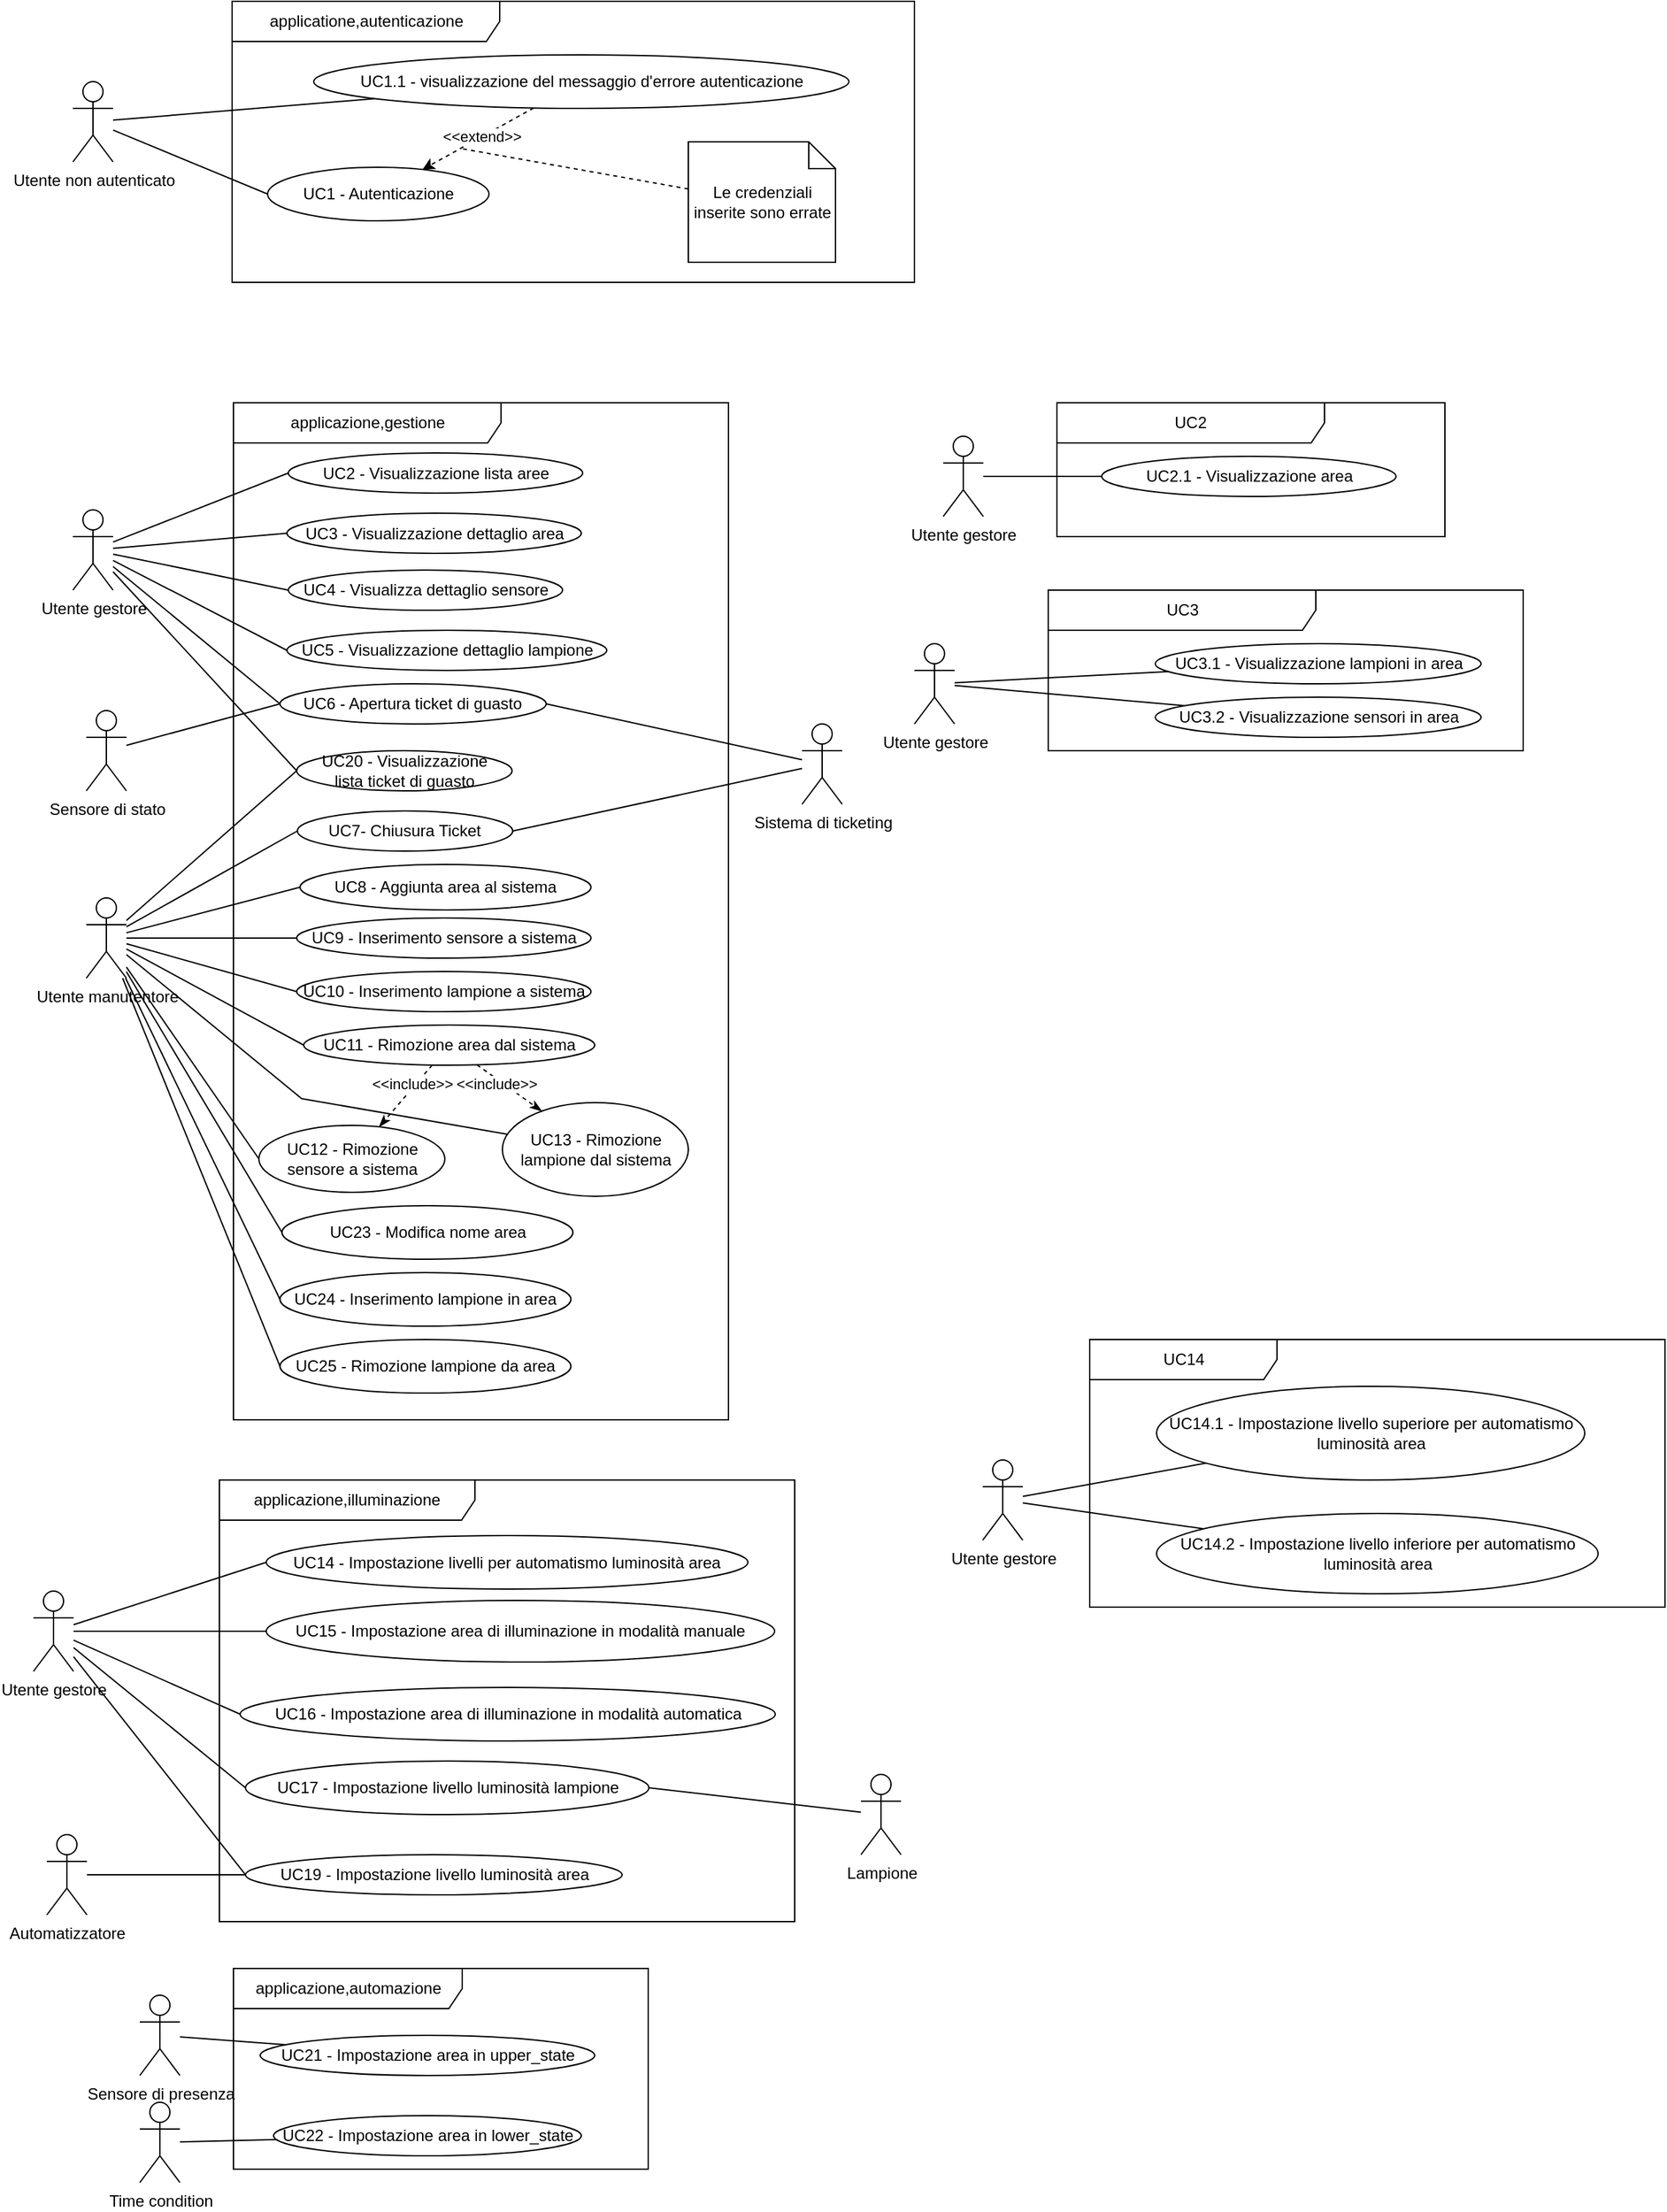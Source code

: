 <mxfile pages="3">
    <diagram id="FatRtKsNCPw0Wx8Ckyyl" name="OK">
        <mxGraphModel dx="357" dy="-377" grid="1" gridSize="10" guides="1" tooltips="1" connect="1" arrows="1" fold="1" page="1" pageScale="1" pageWidth="827" pageHeight="1169" math="0" shadow="0">
            <root>
                <mxCell id="Oyl4MPh-AGhWw54U4Yij-0"/>
                <mxCell id="Oyl4MPh-AGhWw54U4Yij-1" parent="Oyl4MPh-AGhWw54U4Yij-0"/>
                <mxCell id="A5uPs4VRSiP7mHUrnrAn-0" value="applicazione,illuminazione" style="shape=umlFrame;whiteSpace=wrap;html=1;width=191;height=30;" parent="Oyl4MPh-AGhWw54U4Yij-1" vertex="1">
                    <mxGeometry x="1009" y="2285" width="430" height="330" as="geometry"/>
                </mxCell>
                <mxCell id="bUZNyHSOuRNQhQ_3OHil-0" value="applicazione,gestione" style="shape=umlFrame;whiteSpace=wrap;html=1;width=200;height=30;" parent="Oyl4MPh-AGhWw54U4Yij-1" vertex="1">
                    <mxGeometry x="1019.5" y="1480" width="370" height="760" as="geometry"/>
                </mxCell>
                <mxCell id="IadYa9jhHX85rm9pDaEO-0" value="applicatione,autenticazione" style="shape=umlFrame;whiteSpace=wrap;html=1;width=200;height=30;" parent="Oyl4MPh-AGhWw54U4Yij-1" vertex="1">
                    <mxGeometry x="1018.5" y="1180" width="510" height="210" as="geometry"/>
                </mxCell>
                <mxCell id="IadYa9jhHX85rm9pDaEO-1" style="edgeStyle=none;rounded=0;orthogonalLoop=1;jettySize=auto;html=1;shadow=0;endArrow=none;endFill=0;startSize=999;endSize=6;sourcePerimeterSpacing=0;targetPerimeterSpacing=0;entryX=0;entryY=0.5;entryDx=0;entryDy=0;" parent="Oyl4MPh-AGhWw54U4Yij-1" source="IadYa9jhHX85rm9pDaEO-2" target="Dst_p0DBhGbKxDhVHWB_-62" edge="1">
                    <mxGeometry relative="1" as="geometry">
                        <mxPoint x="1056.46" y="1316.98" as="targetPoint"/>
                    </mxGeometry>
                </mxCell>
                <mxCell id="IadYa9jhHX85rm9pDaEO-2" value="Utente non autenticato" style="shape=umlActor;verticalLabelPosition=bottom;verticalAlign=top;html=1;outlineConnect=0;gradientColor=none;" parent="Oyl4MPh-AGhWw54U4Yij-1" vertex="1">
                    <mxGeometry x="899.5" y="1240" width="30" height="60" as="geometry"/>
                </mxCell>
                <mxCell id="IadYa9jhHX85rm9pDaEO-3" value="UC1.1 - visualizzazione del messaggio d'errore autenticazione" style="ellipse;whiteSpace=wrap;html=1;" parent="Oyl4MPh-AGhWw54U4Yij-1" vertex="1">
                    <mxGeometry x="1079.5" y="1220" width="400" height="40" as="geometry"/>
                </mxCell>
                <mxCell id="IadYa9jhHX85rm9pDaEO-4" style="rounded=0;orthogonalLoop=1;jettySize=auto;html=1;dashed=1;" parent="Oyl4MPh-AGhWw54U4Yij-1" source="IadYa9jhHX85rm9pDaEO-3" target="Dst_p0DBhGbKxDhVHWB_-62" edge="1">
                    <mxGeometry relative="1" as="geometry">
                        <mxPoint x="1172.833" y="1300" as="targetPoint"/>
                        <mxPoint x="1399.5" y="1280" as="sourcePoint"/>
                    </mxGeometry>
                </mxCell>
                <mxCell id="IadYa9jhHX85rm9pDaEO-5" value="&amp;lt;&amp;lt;extend&amp;gt;&amp;gt;" style="edgeLabel;html=1;align=center;verticalAlign=middle;resizable=0;points=[];" parent="IadYa9jhHX85rm9pDaEO-4" vertex="1" connectable="0">
                    <mxGeometry x="-0.05" y="4" relative="1" as="geometry">
                        <mxPoint x="-2" y="-4" as="offset"/>
                    </mxGeometry>
                </mxCell>
                <mxCell id="IadYa9jhHX85rm9pDaEO-6" style="edgeStyle=none;rounded=0;jumpStyle=none;jumpSize=15;orthogonalLoop=1;jettySize=auto;html=1;endArrow=none;endFill=0;dashed=1;" parent="Oyl4MPh-AGhWw54U4Yij-1" source="IadYa9jhHX85rm9pDaEO-7" edge="1">
                    <mxGeometry relative="1" as="geometry">
                        <mxPoint x="1189.5" y="1290" as="targetPoint"/>
                    </mxGeometry>
                </mxCell>
                <mxCell id="IadYa9jhHX85rm9pDaEO-7" value="Le credenziali inserite sono errate" style="shape=note;size=20;whiteSpace=wrap;html=1;" parent="Oyl4MPh-AGhWw54U4Yij-1" vertex="1">
                    <mxGeometry x="1359.5" y="1285" width="110" height="90" as="geometry"/>
                </mxCell>
                <mxCell id="IadYa9jhHX85rm9pDaEO-8" style="edgeStyle=none;rounded=0;orthogonalLoop=1;jettySize=auto;html=1;shadow=0;endArrow=none;endFill=0;startSize=999;endSize=6;sourcePerimeterSpacing=0;targetPerimeterSpacing=0;" parent="Oyl4MPh-AGhWw54U4Yij-1" source="IadYa9jhHX85rm9pDaEO-2" target="IadYa9jhHX85rm9pDaEO-3" edge="1">
                    <mxGeometry relative="1" as="geometry">
                        <mxPoint x="889.5" y="1270" as="sourcePoint"/>
                        <mxPoint x="999.5" y="1270" as="targetPoint"/>
                    </mxGeometry>
                </mxCell>
                <mxCell id="_OyQbxIsrZ8jYSqlQWz1-0" style="edgeStyle=none;rounded=0;jumpStyle=none;jumpSize=15;orthogonalLoop=1;jettySize=auto;html=1;endArrow=none;endFill=0;entryX=0;entryY=0.5;entryDx=0;entryDy=0;" parent="Oyl4MPh-AGhWw54U4Yij-1" source="_OyQbxIsrZ8jYSqlQWz1-1" target="_OyQbxIsrZ8jYSqlQWz1-3" edge="1">
                    <mxGeometry relative="1" as="geometry"/>
                </mxCell>
                <mxCell id="_OyQbxIsrZ8jYSqlQWz1-8" style="edgeStyle=none;html=1;endArrow=none;endFill=0;entryX=0;entryY=0.5;entryDx=0;entryDy=0;" parent="Oyl4MPh-AGhWw54U4Yij-1" source="_OyQbxIsrZ8jYSqlQWz1-1" target="_OyQbxIsrZ8jYSqlQWz1-7" edge="1">
                    <mxGeometry relative="1" as="geometry"/>
                </mxCell>
                <mxCell id="T-pfwkiVASrfK4fBd9XQ-4" style="edgeStyle=none;html=1;endArrow=none;endFill=0;entryX=0;entryY=0.5;entryDx=0;entryDy=0;" parent="Oyl4MPh-AGhWw54U4Yij-1" source="_OyQbxIsrZ8jYSqlQWz1-1" target="T-pfwkiVASrfK4fBd9XQ-0" edge="1">
                    <mxGeometry relative="1" as="geometry"/>
                </mxCell>
                <mxCell id="_OyQbxIsrZ8jYSqlQWz1-1" value="Utente gestore" style="shape=umlActor;verticalLabelPosition=bottom;verticalAlign=top;html=1;outlineConnect=0;gradientColor=none;" parent="Oyl4MPh-AGhWw54U4Yij-1" vertex="1">
                    <mxGeometry x="899.5" y="1560" width="30" height="60" as="geometry"/>
                </mxCell>
                <mxCell id="_OyQbxIsrZ8jYSqlQWz1-2" value="UC3 - Visualizzazione dettaglio area" style="ellipse;whiteSpace=wrap;html=1;" parent="Oyl4MPh-AGhWw54U4Yij-1" vertex="1">
                    <mxGeometry x="1059.5" y="1562.5" width="220" height="30" as="geometry"/>
                </mxCell>
                <mxCell id="_OyQbxIsrZ8jYSqlQWz1-3" value="UC4 - Visualizza dettaglio sensore" style="ellipse;whiteSpace=wrap;html=1;" parent="Oyl4MPh-AGhWw54U4Yij-1" vertex="1">
                    <mxGeometry x="1060.5" y="1605" width="205" height="30" as="geometry"/>
                </mxCell>
                <mxCell id="_OyQbxIsrZ8jYSqlQWz1-4" value="UC5 - Visualizzazione dettaglio lampione" style="ellipse;whiteSpace=wrap;html=1;" parent="Oyl4MPh-AGhWw54U4Yij-1" vertex="1">
                    <mxGeometry x="1059.5" y="1650" width="239" height="30" as="geometry"/>
                </mxCell>
                <mxCell id="_OyQbxIsrZ8jYSqlQWz1-5" style="edgeStyle=none;rounded=0;jumpStyle=none;jumpSize=15;orthogonalLoop=1;jettySize=auto;html=1;endArrow=none;endFill=0;entryX=0;entryY=0.5;entryDx=0;entryDy=0;" parent="Oyl4MPh-AGhWw54U4Yij-1" source="_OyQbxIsrZ8jYSqlQWz1-1" target="_OyQbxIsrZ8jYSqlQWz1-4" edge="1">
                    <mxGeometry relative="1" as="geometry">
                        <mxPoint x="869.5" y="1703.486" as="sourcePoint"/>
                        <mxPoint x="1045.279" y="1685.741" as="targetPoint"/>
                    </mxGeometry>
                </mxCell>
                <mxCell id="_OyQbxIsrZ8jYSqlQWz1-6" style="edgeStyle=none;rounded=0;jumpStyle=none;jumpSize=15;orthogonalLoop=1;jettySize=auto;html=1;endArrow=none;endFill=0;entryX=0;entryY=0.5;entryDx=0;entryDy=0;" parent="Oyl4MPh-AGhWw54U4Yij-1" source="_OyQbxIsrZ8jYSqlQWz1-1" target="_OyQbxIsrZ8jYSqlQWz1-2" edge="1">
                    <mxGeometry relative="1" as="geometry">
                        <mxPoint x="869.5" y="1703.486" as="sourcePoint"/>
                        <mxPoint x="1045.279" y="1685.741" as="targetPoint"/>
                    </mxGeometry>
                </mxCell>
                <mxCell id="_OyQbxIsrZ8jYSqlQWz1-7" value="UC2 - Visualizzazione lista aree" style="ellipse;whiteSpace=wrap;html=1;" parent="Oyl4MPh-AGhWw54U4Yij-1" vertex="1">
                    <mxGeometry x="1060.5" y="1517.5" width="220" height="30" as="geometry"/>
                </mxCell>
                <mxCell id="gqnYtC8m0FXkjYF3swDn-0" value="UC3" style="shape=umlFrame;whiteSpace=wrap;html=1;width=200;height=30;" parent="Oyl4MPh-AGhWw54U4Yij-1" vertex="1">
                    <mxGeometry x="1628.5" y="1620" width="355" height="120" as="geometry"/>
                </mxCell>
                <mxCell id="gqnYtC8m0FXkjYF3swDn-3" value="Utente gestore" style="shape=umlActor;verticalLabelPosition=bottom;verticalAlign=top;html=1;outlineConnect=0;gradientColor=none;" parent="Oyl4MPh-AGhWw54U4Yij-1" vertex="1">
                    <mxGeometry x="1528.5" y="1660" width="30" height="60" as="geometry"/>
                </mxCell>
                <mxCell id="gqnYtC8m0FXkjYF3swDn-4" value="UC3.1 - Visualizzazione lampioni in area" style="ellipse;whiteSpace=wrap;html=1;" parent="Oyl4MPh-AGhWw54U4Yij-1" vertex="1">
                    <mxGeometry x="1708.5" y="1660" width="243.5" height="30" as="geometry"/>
                </mxCell>
                <mxCell id="gqnYtC8m0FXkjYF3swDn-8" style="edgeStyle=none;rounded=0;jumpStyle=none;jumpSize=15;orthogonalLoop=1;jettySize=auto;html=1;endArrow=none;endFill=0;" parent="Oyl4MPh-AGhWw54U4Yij-1" source="gqnYtC8m0FXkjYF3swDn-3" target="gqnYtC8m0FXkjYF3swDn-4" edge="1">
                    <mxGeometry relative="1" as="geometry">
                        <mxPoint x="1538.5" y="1808.486" as="sourcePoint"/>
                        <mxPoint x="1714.279" y="1790.741" as="targetPoint"/>
                    </mxGeometry>
                </mxCell>
                <mxCell id="gqnYtC8m0FXkjYF3swDn-11" style="edgeStyle=none;html=1;endArrow=none;endFill=0;" parent="Oyl4MPh-AGhWw54U4Yij-1" source="gqnYtC8m0FXkjYF3swDn-10" target="gqnYtC8m0FXkjYF3swDn-3" edge="1">
                    <mxGeometry relative="1" as="geometry"/>
                </mxCell>
                <mxCell id="gqnYtC8m0FXkjYF3swDn-10" value="UC3.2 - Visualizzazione sensori in area" style="ellipse;whiteSpace=wrap;html=1;" parent="Oyl4MPh-AGhWw54U4Yij-1" vertex="1">
                    <mxGeometry x="1708.5" y="1700" width="243.5" height="30" as="geometry"/>
                </mxCell>
                <mxCell id="8ppxaisyGzJdxOO72--x-0" value="UC14" style="shape=umlFrame;whiteSpace=wrap;html=1;width=140;height=30;" parent="Oyl4MPh-AGhWw54U4Yij-1" vertex="1">
                    <mxGeometry x="1659.5" y="2180" width="430" height="200" as="geometry"/>
                </mxCell>
                <mxCell id="8ppxaisyGzJdxOO72--x-1" style="edgeStyle=none;html=1;endArrow=none;endFill=0;" parent="Oyl4MPh-AGhWw54U4Yij-1" source="8ppxaisyGzJdxOO72--x-3" target="8ppxaisyGzJdxOO72--x-4" edge="1">
                    <mxGeometry relative="1" as="geometry"/>
                </mxCell>
                <mxCell id="8ppxaisyGzJdxOO72--x-2" style="edgeStyle=none;html=1;endArrow=none;endFill=0;" parent="Oyl4MPh-AGhWw54U4Yij-1" source="8ppxaisyGzJdxOO72--x-3" target="8ppxaisyGzJdxOO72--x-5" edge="1">
                    <mxGeometry relative="1" as="geometry"/>
                </mxCell>
                <mxCell id="8ppxaisyGzJdxOO72--x-3" value="Utente gestore" style="shape=umlActor;verticalLabelPosition=bottom;verticalAlign=top;html=1;outlineConnect=0;gradientColor=none;" parent="Oyl4MPh-AGhWw54U4Yij-1" vertex="1">
                    <mxGeometry x="1579.5" y="2270" width="30" height="60" as="geometry"/>
                </mxCell>
                <mxCell id="8ppxaisyGzJdxOO72--x-4" value="UC14.1 - Impostazione livello superiore per automatismo luminosità area" style="ellipse;whiteSpace=wrap;html=1;" parent="Oyl4MPh-AGhWw54U4Yij-1" vertex="1">
                    <mxGeometry x="1709.5" y="2215" width="320" height="70" as="geometry"/>
                </mxCell>
                <mxCell id="8ppxaisyGzJdxOO72--x-5" value="UC14.2 - Impostazione livello inferiore per automatismo luminosità area" style="ellipse;whiteSpace=wrap;html=1;" parent="Oyl4MPh-AGhWw54U4Yij-1" vertex="1">
                    <mxGeometry x="1709.5" y="2310" width="330" height="60" as="geometry"/>
                </mxCell>
                <mxCell id="-6WfDMZTtrYvX2CaXtDX-0" value="UC2" style="shape=umlFrame;whiteSpace=wrap;html=1;width=200;height=30;" parent="Oyl4MPh-AGhWw54U4Yij-1" vertex="1">
                    <mxGeometry x="1635" y="1480" width="290" height="100" as="geometry"/>
                </mxCell>
                <mxCell id="-6WfDMZTtrYvX2CaXtDX-1" value="Utente gestore" style="shape=umlActor;verticalLabelPosition=bottom;verticalAlign=top;html=1;outlineConnect=0;gradientColor=none;" parent="Oyl4MPh-AGhWw54U4Yij-1" vertex="1">
                    <mxGeometry x="1550" y="1505" width="30" height="60" as="geometry"/>
                </mxCell>
                <mxCell id="-6WfDMZTtrYvX2CaXtDX-2" value="UC2.1 - Visualizzazione area" style="ellipse;whiteSpace=wrap;html=1;" parent="Oyl4MPh-AGhWw54U4Yij-1" vertex="1">
                    <mxGeometry x="1668.5" y="1520" width="220" height="30" as="geometry"/>
                </mxCell>
                <mxCell id="-6WfDMZTtrYvX2CaXtDX-3" style="edgeStyle=none;rounded=0;jumpStyle=none;jumpSize=15;orthogonalLoop=1;jettySize=auto;html=1;endArrow=none;endFill=0;" parent="Oyl4MPh-AGhWw54U4Yij-1" source="-6WfDMZTtrYvX2CaXtDX-1" target="-6WfDMZTtrYvX2CaXtDX-2" edge="1">
                    <mxGeometry relative="1" as="geometry">
                        <mxPoint x="1475" y="1668.486" as="sourcePoint"/>
                        <mxPoint x="1650.779" y="1650.741" as="targetPoint"/>
                    </mxGeometry>
                </mxCell>
                <mxCell id="WLyfzdH1q1Cjo08XF4O8-3" value="UC19 - Impostazione livello luminosità area" style="ellipse;whiteSpace=wrap;html=1;gradientColor=none;" parent="Oyl4MPh-AGhWw54U4Yij-1" vertex="1">
                    <mxGeometry x="1028.5" y="2565" width="281.5" height="30" as="geometry"/>
                </mxCell>
                <mxCell id="WLyfzdH1q1Cjo08XF4O8-4" style="edgeStyle=none;html=1;endArrow=none;endFill=0;exitX=1;exitY=0.5;exitDx=0;exitDy=0;" parent="Oyl4MPh-AGhWw54U4Yij-1" source="WLyfzdH1q1Cjo08XF4O8-5" target="WLyfzdH1q1Cjo08XF4O8-7" edge="1">
                    <mxGeometry relative="1" as="geometry"/>
                </mxCell>
                <mxCell id="WLyfzdH1q1Cjo08XF4O8-5" value="UC17 - Impostazione livello luminosità lampione" style="ellipse;whiteSpace=wrap;html=1;" parent="Oyl4MPh-AGhWw54U4Yij-1" vertex="1">
                    <mxGeometry x="1028.5" y="2495" width="301.5" height="40" as="geometry"/>
                </mxCell>
                <mxCell id="WLyfzdH1q1Cjo08XF4O8-7" value="Lampione" style="shape=umlActor;verticalLabelPosition=bottom;verticalAlign=top;html=1;outlineConnect=0;" parent="Oyl4MPh-AGhWw54U4Yij-1" vertex="1">
                    <mxGeometry x="1488.5" y="2505" width="30" height="60" as="geometry"/>
                </mxCell>
                <mxCell id="WLyfzdH1q1Cjo08XF4O8-10" style="edgeStyle=none;html=1;endArrow=none;endFill=0;entryX=0;entryY=0.5;entryDx=0;entryDy=0;" parent="Oyl4MPh-AGhWw54U4Yij-1" source="A5uPs4VRSiP7mHUrnrAn-5" target="WLyfzdH1q1Cjo08XF4O8-5" edge="1">
                    <mxGeometry relative="1" as="geometry">
                        <mxPoint x="924.5" y="2817.795" as="sourcePoint"/>
                    </mxGeometry>
                </mxCell>
                <mxCell id="WLyfzdH1q1Cjo08XF4O8-11" style="edgeStyle=none;html=1;endArrow=none;endFill=0;entryX=0;entryY=0.5;entryDx=0;entryDy=0;" parent="Oyl4MPh-AGhWw54U4Yij-1" source="A5uPs4VRSiP7mHUrnrAn-5" target="WLyfzdH1q1Cjo08XF4O8-3" edge="1">
                    <mxGeometry relative="1" as="geometry">
                        <mxPoint x="924.5" y="2821.682" as="sourcePoint"/>
                        <mxPoint x="1029.5" y="2565" as="targetPoint"/>
                    </mxGeometry>
                </mxCell>
                <mxCell id="WLyfzdH1q1Cjo08XF4O8-13" style="edgeStyle=none;html=1;endArrow=none;endFill=0;entryX=0;entryY=0.5;entryDx=0;entryDy=0;" parent="Oyl4MPh-AGhWw54U4Yij-1" source="WLyfzdH1q1Cjo08XF4O8-15" target="WLyfzdH1q1Cjo08XF4O8-3" edge="1">
                    <mxGeometry relative="1" as="geometry">
                        <mxPoint x="1129.5" y="2620" as="targetPoint"/>
                    </mxGeometry>
                </mxCell>
                <mxCell id="WLyfzdH1q1Cjo08XF4O8-15" value="Automatizzatore" style="shape=umlActor;verticalLabelPosition=bottom;verticalAlign=top;html=1;outlineConnect=0;" parent="Oyl4MPh-AGhWw54U4Yij-1" vertex="1">
                    <mxGeometry x="880" y="2550" width="30" height="60" as="geometry"/>
                </mxCell>
                <mxCell id="T-pfwkiVASrfK4fBd9XQ-6" style="edgeStyle=none;html=1;endArrow=none;endFill=0;exitX=1;exitY=0.5;exitDx=0;exitDy=0;" parent="Oyl4MPh-AGhWw54U4Yij-1" source="T-pfwkiVASrfK4fBd9XQ-0" target="T-pfwkiVASrfK4fBd9XQ-3" edge="1">
                    <mxGeometry relative="1" as="geometry"/>
                </mxCell>
                <mxCell id="T-pfwkiVASrfK4fBd9XQ-0" value="UC6 - Apertura ticket di guasto" style="ellipse;whiteSpace=wrap;html=1;" parent="Oyl4MPh-AGhWw54U4Yij-1" vertex="1">
                    <mxGeometry x="1054.25" y="1690" width="199" height="30" as="geometry"/>
                </mxCell>
                <mxCell id="T-pfwkiVASrfK4fBd9XQ-5" style="edgeStyle=none;html=1;entryX=0;entryY=0.5;entryDx=0;entryDy=0;endArrow=none;endFill=0;" parent="Oyl4MPh-AGhWw54U4Yij-1" source="T-pfwkiVASrfK4fBd9XQ-1" target="T-pfwkiVASrfK4fBd9XQ-0" edge="1">
                    <mxGeometry relative="1" as="geometry"/>
                </mxCell>
                <mxCell id="T-pfwkiVASrfK4fBd9XQ-1" value="Sensore di stato" style="shape=umlActor;verticalLabelPosition=bottom;verticalAlign=top;html=1;outlineConnect=0;gradientColor=none;" parent="Oyl4MPh-AGhWw54U4Yij-1" vertex="1">
                    <mxGeometry x="909.5" y="1710" width="30" height="60" as="geometry"/>
                </mxCell>
                <mxCell id="T-pfwkiVASrfK4fBd9XQ-3" value="Sistema di ticketing" style="shape=umlActor;verticalLabelPosition=bottom;verticalAlign=top;html=1;outlineConnect=0;gradientColor=none;" parent="Oyl4MPh-AGhWw54U4Yij-1" vertex="1">
                    <mxGeometry x="1444.5" y="1720" width="30" height="60" as="geometry"/>
                </mxCell>
                <mxCell id="05nJeD1UHd1gZ71pS0e2-0" style="edgeStyle=none;rounded=0;orthogonalLoop=1;jettySize=auto;html=1;startArrow=none;startFill=0;endArrow=none;endFill=0;exitX=0;exitY=0.5;exitDx=0;exitDy=0;" parent="Oyl4MPh-AGhWw54U4Yij-1" source="05nJeD1UHd1gZ71pS0e2-1" target="05nJeD1UHd1gZ71pS0e2-4" edge="1">
                    <mxGeometry relative="1" as="geometry"/>
                </mxCell>
                <mxCell id="05nJeD1UHd1gZ71pS0e2-1" value="UC10 - Inserimento lampione a sistema" style="ellipse;whiteSpace=wrap;html=1;" parent="Oyl4MPh-AGhWw54U4Yij-1" vertex="1">
                    <mxGeometry x="1066.75" y="1905" width="220" height="30" as="geometry"/>
                </mxCell>
                <mxCell id="05nJeD1UHd1gZ71pS0e2-2" style="edgeStyle=none;rounded=0;jumpStyle=none;jumpSize=15;orthogonalLoop=1;jettySize=auto;html=1;endArrow=none;endFill=0;entryX=0;entryY=0.5;entryDx=0;entryDy=0;" parent="Oyl4MPh-AGhWw54U4Yij-1" source="05nJeD1UHd1gZ71pS0e2-4" target="05nJeD1UHd1gZ71pS0e2-5" edge="1">
                    <mxGeometry relative="1" as="geometry"/>
                </mxCell>
                <mxCell id="05nJeD1UHd1gZ71pS0e2-3" style="edgeStyle=none;rounded=0;jumpStyle=none;jumpSize=15;orthogonalLoop=1;jettySize=auto;html=1;endArrow=none;endFill=0;entryX=0;entryY=0.5;entryDx=0;entryDy=0;" parent="Oyl4MPh-AGhWw54U4Yij-1" source="05nJeD1UHd1gZ71pS0e2-4" target="05nJeD1UHd1gZ71pS0e2-6" edge="1">
                    <mxGeometry relative="1" as="geometry"/>
                </mxCell>
                <mxCell id="05nJeD1UHd1gZ71pS0e2-4" value="Utente manutentore" style="shape=umlActor;verticalLabelPosition=bottom;verticalAlign=top;html=1;outlineConnect=0;gradientColor=none;" parent="Oyl4MPh-AGhWw54U4Yij-1" vertex="1">
                    <mxGeometry x="909.5" y="1850" width="30" height="60" as="geometry"/>
                </mxCell>
                <mxCell id="05nJeD1UHd1gZ71pS0e2-5" value="UC7- Chiusura Ticket" style="ellipse;whiteSpace=wrap;html=1;" parent="Oyl4MPh-AGhWw54U4Yij-1" vertex="1">
                    <mxGeometry x="1067.25" y="1785" width="161" height="30" as="geometry"/>
                </mxCell>
                <mxCell id="05nJeD1UHd1gZ71pS0e2-6" value="UC9 - Inserimento sensore a sistema" style="ellipse;whiteSpace=wrap;html=1;" parent="Oyl4MPh-AGhWw54U4Yij-1" vertex="1">
                    <mxGeometry x="1066.75" y="1865" width="220" height="30" as="geometry"/>
                </mxCell>
                <mxCell id="05nJeD1UHd1gZ71pS0e2-7" style="edgeStyle=none;rounded=0;jumpStyle=none;jumpSize=15;orthogonalLoop=1;jettySize=auto;html=1;endArrow=none;endFill=0;" parent="Oyl4MPh-AGhWw54U4Yij-1" source="05nJeD1UHd1gZ71pS0e2-8" target="05nJeD1UHd1gZ71pS0e2-4" edge="1">
                    <mxGeometry relative="1" as="geometry">
                        <Array as="points">
                            <mxPoint x="1070.5" y="2000"/>
                        </Array>
                    </mxGeometry>
                </mxCell>
                <mxCell id="05nJeD1UHd1gZ71pS0e2-8" value="UC13 - Rimozione lampione dal sistema" style="ellipse;whiteSpace=wrap;html=1;" parent="Oyl4MPh-AGhWw54U4Yij-1" vertex="1">
                    <mxGeometry x="1220.5" y="2003" width="139" height="70" as="geometry"/>
                </mxCell>
                <mxCell id="05nJeD1UHd1gZ71pS0e2-9" value="UC8 - Aggiunta area al sistema&lt;span style=&quot;color: rgba(0 , 0 , 0 , 0) ; font-family: monospace ; font-size: 0px&quot;&gt;%3CmxGraphModel%3E%3Croot%3E%3CmxCell%20id%3D%220%22%2F%3E%3CmxCell%20id%3D%221%22%20parent%3D%220%22%2F%3E%3CmxCell%20id%3D%222%22%20value%3D%22Rimozione%20sensore%22%20style%3D%22ellipse%3BwhiteSpace%3Dwrap%3Bhtml%3D1%3B%22%20vertex%3D%221%22%20parent%3D%221%22%3E%3CmxGeometry%20x%3D%221430%22%20y%3D%2260%22%20width%3D%22120%22%20height%3D%2280%22%20as%3D%22geometry%22%2F%3E%3C%2FmxCell%3E%3C%2Froot%3E%3C%2FmxGraphModel%3E&lt;/span&gt;&lt;span style=&quot;color: rgba(0 , 0 , 0 , 0) ; font-family: monospace ; font-size: 0px&quot;&gt;%3CmxGraphModel%3E%3Croot%3E%3CmxCell%20id%3D%220%22%2F%3E%3CmxCell%20id%3D%221%22%20parent%3D%220%22%2F%3E%3CmxCell%20id%3D%222%22%20value%3D%22Rimozione%20sensore%22%20style%3D%22ellipse%3BwhiteSpace%3Dwrap%3Bhtml%3D1%3B%22%20vertex%3D%221%22%20parent%3D%221%22%3E%3CmxGeometry%20x%3D%221430%22%20y%3D%2260%22%20width%3D%22120%22%20height%3D%2280%22%20as%3D%22geometry%22%2F%3E%3C%2FmxCell%3E%3C%2Froot%3E%3C%2FmxGraphModel%3E&lt;/span&gt;&lt;span style=&quot;color: rgba(0 , 0 , 0 , 0) ; font-family: monospace ; font-size: 0px&quot;&gt;%3CmxGraphModel%3E%3Croot%3E%3CmxCell%20id%3D%220%22%2F%3E%3CmxCell%20id%3D%221%22%20parent%3D%220%22%2F%3E%3CmxCell%20id%3D%222%22%20value%3D%22Rimozione%20sensore%22%20style%3D%22ellipse%3BwhiteSpace%3Dwrap%3Bhtml%3D1%3B%22%20vertex%3D%221%22%20parent%3D%221%22%3E%3CmxGeometry%20x%3D%221430%22%20y%3D%2260%22%20width%3D%22120%22%20height%3D%2280%22%20as%3D%22geometry%22%2F%3E%3C%2FmxCell%3E%3C%2Froot%3E%3C%2FmxGraphModel%3Esa&lt;/span&gt;" style="ellipse;whiteSpace=wrap;html=1;" parent="Oyl4MPh-AGhWw54U4Yij-1" vertex="1">
                    <mxGeometry x="1069.25" y="1825" width="217.5" height="34" as="geometry"/>
                </mxCell>
                <mxCell id="05nJeD1UHd1gZ71pS0e2-10" style="edgeStyle=none;rounded=0;jumpStyle=none;jumpSize=15;orthogonalLoop=1;jettySize=auto;html=1;endArrow=none;endFill=0;entryX=0;entryY=0.5;entryDx=0;entryDy=0;" parent="Oyl4MPh-AGhWw54U4Yij-1" source="05nJeD1UHd1gZ71pS0e2-4" target="05nJeD1UHd1gZ71pS0e2-9" edge="1">
                    <mxGeometry relative="1" as="geometry">
                        <mxPoint x="830.5" y="1807.209" as="sourcePoint"/>
                        <mxPoint x="1056.505" y="2066.503" as="targetPoint"/>
                    </mxGeometry>
                </mxCell>
                <mxCell id="05nJeD1UHd1gZ71pS0e2-11" value="UC11 - Rimozione area dal sistema&lt;span style=&quot;color: rgba(0 , 0 , 0 , 0) ; font-family: monospace ; font-size: 0px&quot;&gt;%3CmxGraphModel%3E%3Croot%3E%3CmxCell%20id%3D%220%22%2F%3E%3CmxCell%20id%3D%221%22%20parent%3D%220%22%2F%3E%3CmxCell%20id%3D%222%22%20value%3D%22Rimozione%20sensore%22%20style%3D%22ellipse%3BwhiteSpace%3Dwrap%3Bhtml%3D1%3B%22%20vertex%3D%221%22%20parent%3D%221%22%3E%3CmxGeometry%20x%3D%221430%22%20y%3D%2260%22%20width%3D%22120%22%20height%3D%2280%22%20as%3D%22geometry%22%2F%3E%3C%2FmxCell%3E%3C%2Froot%3E%3C%2FmxGraphModel%3E&lt;/span&gt;&lt;span style=&quot;color: rgba(0 , 0 , 0 , 0) ; font-family: monospace ; font-size: 0px&quot;&gt;%3CmxGraphModel%3E%3Croot%3E%3CmxCell%20id%3D%220%22%2F%3E%3CmxCell%20id%3D%221%22%20parent%3D%220%22%2F%3E%3CmxCell%20id%3D%222%22%20value%3D%22Rimozione%20sensore%22%20style%3D%22ellipse%3BwhiteSpace%3Dwrap%3Bhtml%3D1%3B%22%20vertex%3D%221%22%20parent%3D%221%22%3E%3CmxGeometry%20x%3D%221430%22%20y%3D%2260%22%20width%3D%22120%22%20height%3D%2280%22%20as%3D%22geometry%22%2F%3E%3C%2FmxCell%3E%3C%2Froot%3E%3C%2FmxGraphModel%3E&lt;/span&gt;&lt;span style=&quot;color: rgba(0 , 0 , 0 , 0) ; font-family: monospace ; font-size: 0px&quot;&gt;%3CmxGraphModel%3E%3Croot%3E%3CmxCell%20id%3D%220%22%2F%3E%3CmxCell%20id%3D%221%22%20parent%3D%220%22%2F%3E%3CmxCell%20id%3D%222%22%20value%3D%22Rimozione%20sensore%22%20style%3D%22ellipse%3BwhiteSpace%3Dwrap%3Bhtml%3D1%3B%22%20vertex%3D%221%22%20parent%3D%221%22%3E%3CmxGeometry%20x%3D%221430%22%20y%3D%2260%22%20width%3D%22120%22%20height%3D%2280%22%20as%3D%22geometry%22%2F%3E%3C%2FmxCell%3E%3C%2Froot%3E%3C%2FmxGraphModel%3E&lt;/span&gt;" style="ellipse;whiteSpace=wrap;html=1;" parent="Oyl4MPh-AGhWw54U4Yij-1" vertex="1">
                    <mxGeometry x="1072" y="1945" width="217.5" height="30" as="geometry"/>
                </mxCell>
                <mxCell id="05nJeD1UHd1gZ71pS0e2-12" style="edgeStyle=none;rounded=0;jumpStyle=none;jumpSize=15;orthogonalLoop=1;jettySize=auto;html=1;endArrow=none;endFill=0;exitX=0;exitY=0.5;exitDx=0;exitDy=0;" parent="Oyl4MPh-AGhWw54U4Yij-1" source="05nJeD1UHd1gZ71pS0e2-11" target="05nJeD1UHd1gZ71pS0e2-4" edge="1">
                    <mxGeometry relative="1" as="geometry">
                        <mxPoint x="1020.815" y="1962.046" as="sourcePoint"/>
                        <mxPoint x="830.5" y="1969.434" as="targetPoint"/>
                    </mxGeometry>
                </mxCell>
                <mxCell id="05nJeD1UHd1gZ71pS0e2-13" style="edgeStyle=none;rounded=0;sketch=0;orthogonalLoop=1;jettySize=auto;html=1;shadow=0;dashed=1;startArrow=none;startFill=0;endArrow=classicThin;endFill=1;startSize=6;endSize=6;sourcePerimeterSpacing=0;targetPerimeterSpacing=0;" parent="Oyl4MPh-AGhWw54U4Yij-1" source="05nJeD1UHd1gZ71pS0e2-11" target="05nJeD1UHd1gZ71pS0e2-8" edge="1">
                    <mxGeometry relative="1" as="geometry">
                        <mxPoint x="1105.75" y="2630" as="sourcePoint"/>
                        <mxPoint x="1105.75" y="2670" as="targetPoint"/>
                    </mxGeometry>
                </mxCell>
                <mxCell id="05nJeD1UHd1gZ71pS0e2-14" value="&amp;lt;&amp;lt;include&amp;gt;&amp;gt;" style="edgeLabel;html=1;align=center;verticalAlign=middle;resizable=0;points=[];" parent="05nJeD1UHd1gZ71pS0e2-13" vertex="1" connectable="0">
                    <mxGeometry x="-0.322" y="-3" relative="1" as="geometry">
                        <mxPoint as="offset"/>
                    </mxGeometry>
                </mxCell>
                <mxCell id="05nJeD1UHd1gZ71pS0e2-15" style="edgeStyle=none;rounded=0;orthogonalLoop=1;jettySize=auto;html=1;startArrow=none;startFill=0;endArrow=none;endFill=0;exitX=1;exitY=0.5;exitDx=0;exitDy=0;" parent="Oyl4MPh-AGhWw54U4Yij-1" source="05nJeD1UHd1gZ71pS0e2-5" target="T-pfwkiVASrfK4fBd9XQ-3" edge="1">
                    <mxGeometry relative="1" as="geometry">
                        <mxPoint x="1154.25" y="1680" as="sourcePoint"/>
                        <mxPoint x="1510.5" y="1765" as="targetPoint"/>
                    </mxGeometry>
                </mxCell>
                <mxCell id="05nJeD1UHd1gZ71pS0e2-16" style="edgeStyle=none;html=1;endArrow=none;endFill=0;exitX=0;exitY=0.5;exitDx=0;exitDy=0;" parent="Oyl4MPh-AGhWw54U4Yij-1" source="05nJeD1UHd1gZ71pS0e2-17" target="05nJeD1UHd1gZ71pS0e2-4" edge="1">
                    <mxGeometry relative="1" as="geometry"/>
                </mxCell>
                <mxCell id="05nJeD1UHd1gZ71pS0e2-17" value="UC12 - Rimozione sensore a sistema" style="ellipse;whiteSpace=wrap;html=1;" parent="Oyl4MPh-AGhWw54U4Yij-1" vertex="1">
                    <mxGeometry x="1038.5" y="2020" width="139" height="50" as="geometry"/>
                </mxCell>
                <mxCell id="05nJeD1UHd1gZ71pS0e2-18" style="edgeStyle=none;rounded=0;sketch=0;orthogonalLoop=1;jettySize=auto;html=1;shadow=0;dashed=1;startArrow=none;startFill=0;endArrow=classicThin;endFill=1;startSize=6;endSize=6;sourcePerimeterSpacing=0;targetPerimeterSpacing=0;" parent="Oyl4MPh-AGhWw54U4Yij-1" source="05nJeD1UHd1gZ71pS0e2-11" target="05nJeD1UHd1gZ71pS0e2-17" edge="1">
                    <mxGeometry relative="1" as="geometry">
                        <mxPoint x="1187.479" y="1949.866" as="sourcePoint"/>
                        <mxPoint x="1285.964" y="2050.12" as="targetPoint"/>
                    </mxGeometry>
                </mxCell>
                <mxCell id="05nJeD1UHd1gZ71pS0e2-19" value="&amp;lt;&amp;lt;include&amp;gt;&amp;gt;" style="edgeLabel;html=1;align=center;verticalAlign=middle;resizable=0;points=[];" parent="05nJeD1UHd1gZ71pS0e2-18" vertex="1" connectable="0">
                    <mxGeometry x="-0.322" y="-3" relative="1" as="geometry">
                        <mxPoint as="offset"/>
                    </mxGeometry>
                </mxCell>
                <mxCell id="A5uPs4VRSiP7mHUrnrAn-2" style="rounded=0;orthogonalLoop=1;jettySize=auto;html=1;endArrow=none;endFill=0;entryX=0;entryY=0.5;entryDx=0;entryDy=0;" parent="Oyl4MPh-AGhWw54U4Yij-1" source="A5uPs4VRSiP7mHUrnrAn-5" target="A5uPs4VRSiP7mHUrnrAn-7" edge="1">
                    <mxGeometry relative="1" as="geometry">
                        <mxPoint x="1539.693" y="2379.332" as="targetPoint"/>
                    </mxGeometry>
                </mxCell>
                <mxCell id="A5uPs4VRSiP7mHUrnrAn-3" style="edgeStyle=none;rounded=0;jumpStyle=none;jumpSize=15;orthogonalLoop=1;jettySize=auto;html=1;endArrow=none;endFill=0;entryX=0;entryY=0.5;entryDx=0;entryDy=0;" parent="Oyl4MPh-AGhWw54U4Yij-1" source="A5uPs4VRSiP7mHUrnrAn-5" target="A5uPs4VRSiP7mHUrnrAn-6" edge="1">
                    <mxGeometry relative="1" as="geometry"/>
                </mxCell>
                <mxCell id="A5uPs4VRSiP7mHUrnrAn-5" value="Utente gestore" style="shape=umlActor;verticalLabelPosition=bottom;verticalAlign=top;html=1;outlineConnect=0;gradientColor=none;" parent="Oyl4MPh-AGhWw54U4Yij-1" vertex="1">
                    <mxGeometry x="870" y="2368" width="30" height="60" as="geometry"/>
                </mxCell>
                <mxCell id="A5uPs4VRSiP7mHUrnrAn-6" value="UC16 - Impostazione area di illuminazione in modalità automatica" style="ellipse;whiteSpace=wrap;html=1;" parent="Oyl4MPh-AGhWw54U4Yij-1" vertex="1">
                    <mxGeometry x="1024.5" y="2440" width="400" height="40" as="geometry"/>
                </mxCell>
                <mxCell id="A5uPs4VRSiP7mHUrnrAn-7" value="UC15 - Impostazione area di illuminazione in modalità manuale" style="ellipse;whiteSpace=wrap;html=1;" parent="Oyl4MPh-AGhWw54U4Yij-1" vertex="1">
                    <mxGeometry x="1044" y="2375" width="380" height="46" as="geometry"/>
                </mxCell>
                <mxCell id="A5uPs4VRSiP7mHUrnrAn-8" value="UC14 - Impostazione livelli per automatismo luminosità area" style="ellipse;whiteSpace=wrap;html=1;" parent="Oyl4MPh-AGhWw54U4Yij-1" vertex="1">
                    <mxGeometry x="1044" y="2326.5" width="360" height="40" as="geometry"/>
                </mxCell>
                <mxCell id="A5uPs4VRSiP7mHUrnrAn-9" style="edgeStyle=none;rounded=0;jumpStyle=none;jumpSize=15;orthogonalLoop=1;jettySize=auto;html=1;endArrow=none;endFill=0;entryX=0;entryY=0.5;entryDx=0;entryDy=0;" parent="Oyl4MPh-AGhWw54U4Yij-1" source="A5uPs4VRSiP7mHUrnrAn-5" target="A5uPs4VRSiP7mHUrnrAn-8" edge="1">
                    <mxGeometry relative="1" as="geometry">
                        <mxPoint x="1452" y="2531.655" as="sourcePoint"/>
                        <mxPoint x="1552.532" y="2609.772" as="targetPoint"/>
                    </mxGeometry>
                </mxCell>
                <mxCell id="Dst_p0DBhGbKxDhVHWB_-44" value="applicazione,automazione" style="shape=umlFrame;whiteSpace=wrap;html=1;width=171;height=30;" parent="Oyl4MPh-AGhWw54U4Yij-1" vertex="1">
                    <mxGeometry x="1019.5" y="2650" width="310" height="150" as="geometry"/>
                </mxCell>
                <mxCell id="Dst_p0DBhGbKxDhVHWB_-45" style="edgeStyle=none;rounded=0;jumpStyle=none;jumpSize=15;orthogonalLoop=1;jettySize=auto;html=1;endArrow=none;endFill=0;" parent="Oyl4MPh-AGhWw54U4Yij-1" source="Dst_p0DBhGbKxDhVHWB_-46" target="Dst_p0DBhGbKxDhVHWB_-50" edge="1">
                    <mxGeometry relative="1" as="geometry"/>
                </mxCell>
                <mxCell id="Dst_p0DBhGbKxDhVHWB_-46" value="Time condition" style="shape=umlActor;verticalLabelPosition=bottom;verticalAlign=top;html=1;outlineConnect=0;gradientColor=none;" parent="Oyl4MPh-AGhWw54U4Yij-1" vertex="1">
                    <mxGeometry x="949.5" y="2750" width="30" height="60" as="geometry"/>
                </mxCell>
                <mxCell id="Dst_p0DBhGbKxDhVHWB_-47" value="UC21 - Impostazione area in upper_state" style="ellipse;whiteSpace=wrap;html=1;gradientColor=none;" parent="Oyl4MPh-AGhWw54U4Yij-1" vertex="1">
                    <mxGeometry x="1039.5" y="2700" width="250" height="30" as="geometry"/>
                </mxCell>
                <mxCell id="Dst_p0DBhGbKxDhVHWB_-48" style="rounded=0;orthogonalLoop=1;jettySize=auto;html=1;endArrow=none;endFill=0;targetPerimeterSpacing=0;sourcePerimeterSpacing=0;endSize=6;shadow=0;" parent="Oyl4MPh-AGhWw54U4Yij-1" source="Dst_p0DBhGbKxDhVHWB_-49" target="Dst_p0DBhGbKxDhVHWB_-47" edge="1">
                    <mxGeometry relative="1" as="geometry"/>
                </mxCell>
                <mxCell id="Dst_p0DBhGbKxDhVHWB_-49" value="Sensore di presenza" style="shape=umlActor;verticalLabelPosition=bottom;verticalAlign=top;html=1;outlineConnect=0;gradientColor=none;" parent="Oyl4MPh-AGhWw54U4Yij-1" vertex="1">
                    <mxGeometry x="949.5" y="2670" width="30" height="60" as="geometry"/>
                </mxCell>
                <mxCell id="Dst_p0DBhGbKxDhVHWB_-50" value="UC22 - Impostazione area in lower_state" style="ellipse;whiteSpace=wrap;html=1;gradientColor=none;" parent="Oyl4MPh-AGhWw54U4Yij-1" vertex="1">
                    <mxGeometry x="1049.5" y="2760" width="230" height="30" as="geometry"/>
                </mxCell>
                <mxCell id="Dst_p0DBhGbKxDhVHWB_-62" value="UC1 - Autenticazione" style="ellipse;whiteSpace=wrap;html=1;" parent="Oyl4MPh-AGhWw54U4Yij-1" vertex="1">
                    <mxGeometry x="1045" y="1304" width="165.5" height="40" as="geometry"/>
                </mxCell>
                <mxCell id="0" value="UC20 - Visualizzazione lista&amp;nbsp;ticket di guasto" style="ellipse;whiteSpace=wrap;html=1;" parent="Oyl4MPh-AGhWw54U4Yij-1" vertex="1">
                    <mxGeometry x="1066.75" y="1740" width="161" height="30" as="geometry"/>
                </mxCell>
                <mxCell id="1" style="edgeStyle=none;rounded=0;orthogonalLoop=1;jettySize=auto;html=1;startArrow=none;startFill=0;endArrow=none;endFill=0;entryX=0;entryY=0.5;entryDx=0;entryDy=0;" parent="Oyl4MPh-AGhWw54U4Yij-1" source="_OyQbxIsrZ8jYSqlQWz1-1" target="0" edge="1">
                    <mxGeometry relative="1" as="geometry">
                        <mxPoint x="1238.25" y="1810" as="sourcePoint"/>
                        <mxPoint x="1454.5" y="1763.243" as="targetPoint"/>
                    </mxGeometry>
                </mxCell>
                <mxCell id="2" style="edgeStyle=none;rounded=0;orthogonalLoop=1;jettySize=auto;html=1;startArrow=none;startFill=0;endArrow=none;endFill=0;entryX=0;entryY=0.5;entryDx=0;entryDy=0;" parent="Oyl4MPh-AGhWw54U4Yij-1" source="05nJeD1UHd1gZ71pS0e2-4" target="0" edge="1">
                    <mxGeometry relative="1" as="geometry">
                        <mxPoint x="1248.25" y="1820" as="sourcePoint"/>
                        <mxPoint x="1464.5" y="1773.243" as="targetPoint"/>
                    </mxGeometry>
                </mxCell>
                <mxCell id="3" value="UC23 - Modifica nome area" style="ellipse;whiteSpace=wrap;html=1;" vertex="1" parent="Oyl4MPh-AGhWw54U4Yij-1">
                    <mxGeometry x="1055.75" y="2080" width="217.5" height="40" as="geometry"/>
                </mxCell>
                <mxCell id="6" style="edgeStyle=none;html=1;endArrow=none;endFill=0;exitX=0;exitY=0.5;exitDx=0;exitDy=0;" edge="1" parent="Oyl4MPh-AGhWw54U4Yij-1" source="3" target="05nJeD1UHd1gZ71pS0e2-4">
                    <mxGeometry relative="1" as="geometry">
                        <mxPoint x="1045" y="2073" as="sourcePoint"/>
                        <mxPoint x="940" y="1910" as="targetPoint"/>
                    </mxGeometry>
                </mxCell>
                <mxCell id="7" value="UC24 - Inserimento lampione in area" style="ellipse;whiteSpace=wrap;html=1;" vertex="1" parent="Oyl4MPh-AGhWw54U4Yij-1">
                    <mxGeometry x="1054.25" y="2130" width="217.5" height="40" as="geometry"/>
                </mxCell>
                <mxCell id="8" value="UC25&amp;nbsp;- Rimozione lampione da area" style="ellipse;whiteSpace=wrap;html=1;" vertex="1" parent="Oyl4MPh-AGhWw54U4Yij-1">
                    <mxGeometry x="1054.25" y="2180" width="217.5" height="40" as="geometry"/>
                </mxCell>
                <mxCell id="9" style="edgeStyle=none;html=1;endArrow=none;endFill=0;exitX=0;exitY=0.5;exitDx=0;exitDy=0;" edge="1" parent="Oyl4MPh-AGhWw54U4Yij-1" source="7" target="05nJeD1UHd1gZ71pS0e2-4">
                    <mxGeometry relative="1" as="geometry">
                        <mxPoint x="1038.5" y="2130" as="sourcePoint"/>
                        <mxPoint x="922.25" y="1935.143" as="targetPoint"/>
                    </mxGeometry>
                </mxCell>
                <mxCell id="10" style="edgeStyle=none;html=1;endArrow=none;endFill=0;exitX=0;exitY=0.5;exitDx=0;exitDy=0;" edge="1" parent="Oyl4MPh-AGhWw54U4Yij-1" source="8" target="05nJeD1UHd1gZ71pS0e2-4">
                    <mxGeometry relative="1" as="geometry">
                        <mxPoint x="1075.75" y="2120" as="sourcePoint"/>
                        <mxPoint x="959.5" y="1925.143" as="targetPoint"/>
                    </mxGeometry>
                </mxCell>
            </root>
        </mxGraphModel>
    </diagram>
    <diagram id="0bq8-ycZWbGG_iElVwdH" name="applicazione,autenticazione">
        <mxGraphModel dx="1198" dy="596" grid="1" gridSize="10" guides="1" tooltips="1" connect="1" arrows="1" fold="1" page="1" pageScale="1" pageWidth="827" pageHeight="1169" math="0" shadow="0">
            <root>
                <mxCell id="ejl_BeAgf2wL5Fe_g7TK-0"/>
                <mxCell id="ejl_BeAgf2wL5Fe_g7TK-1" parent="ejl_BeAgf2wL5Fe_g7TK-0"/>
                <mxCell id="KDuWecOX7f1IImLRXcPU-0" value="applicatione,autenticazione" style="shape=umlFrame;whiteSpace=wrap;html=1;width=200;height=30;" vertex="1" parent="ejl_BeAgf2wL5Fe_g7TK-1">
                    <mxGeometry x="999" y="1310" width="510" height="210" as="geometry"/>
                </mxCell>
                <mxCell id="KDuWecOX7f1IImLRXcPU-1" style="edgeStyle=none;rounded=0;orthogonalLoop=1;jettySize=auto;html=1;shadow=0;endArrow=none;endFill=0;startSize=999;endSize=6;sourcePerimeterSpacing=0;targetPerimeterSpacing=0;entryX=0;entryY=0.5;entryDx=0;entryDy=0;" edge="1" parent="ejl_BeAgf2wL5Fe_g7TK-1" source="KDuWecOX7f1IImLRXcPU-2" target="KDuWecOX7f1IImLRXcPU-9">
                    <mxGeometry relative="1" as="geometry">
                        <mxPoint x="1036.96" y="1446.98" as="targetPoint"/>
                    </mxGeometry>
                </mxCell>
                <mxCell id="KDuWecOX7f1IImLRXcPU-2" value="Utente non autenticato" style="shape=umlActor;verticalLabelPosition=bottom;verticalAlign=top;html=1;outlineConnect=0;gradientColor=none;" vertex="1" parent="ejl_BeAgf2wL5Fe_g7TK-1">
                    <mxGeometry x="880" y="1370" width="30" height="60" as="geometry"/>
                </mxCell>
                <mxCell id="KDuWecOX7f1IImLRXcPU-3" value="UC1.1 - visualizzazione del messaggio d'errore autenticazione" style="ellipse;whiteSpace=wrap;html=1;" vertex="1" parent="ejl_BeAgf2wL5Fe_g7TK-1">
                    <mxGeometry x="1060" y="1350" width="400" height="40" as="geometry"/>
                </mxCell>
                <mxCell id="KDuWecOX7f1IImLRXcPU-4" style="rounded=0;orthogonalLoop=1;jettySize=auto;html=1;dashed=1;" edge="1" parent="ejl_BeAgf2wL5Fe_g7TK-1" source="KDuWecOX7f1IImLRXcPU-3" target="KDuWecOX7f1IImLRXcPU-9">
                    <mxGeometry relative="1" as="geometry">
                        <mxPoint x="1153.333" y="1430" as="targetPoint"/>
                        <mxPoint x="1380" y="1410" as="sourcePoint"/>
                    </mxGeometry>
                </mxCell>
                <mxCell id="KDuWecOX7f1IImLRXcPU-5" value="&amp;lt;&amp;lt;extend&amp;gt;&amp;gt;" style="edgeLabel;html=1;align=center;verticalAlign=middle;resizable=0;points=[];" vertex="1" connectable="0" parent="KDuWecOX7f1IImLRXcPU-4">
                    <mxGeometry x="-0.05" y="4" relative="1" as="geometry">
                        <mxPoint x="-2" y="-4" as="offset"/>
                    </mxGeometry>
                </mxCell>
                <mxCell id="KDuWecOX7f1IImLRXcPU-6" style="edgeStyle=none;rounded=0;jumpStyle=none;jumpSize=15;orthogonalLoop=1;jettySize=auto;html=1;endArrow=none;endFill=0;dashed=1;" edge="1" parent="ejl_BeAgf2wL5Fe_g7TK-1" source="KDuWecOX7f1IImLRXcPU-7">
                    <mxGeometry relative="1" as="geometry">
                        <mxPoint x="1170" y="1420" as="targetPoint"/>
                    </mxGeometry>
                </mxCell>
                <mxCell id="KDuWecOX7f1IImLRXcPU-7" value="Le credenziali inserite sono errate" style="shape=note;size=20;whiteSpace=wrap;html=1;" vertex="1" parent="ejl_BeAgf2wL5Fe_g7TK-1">
                    <mxGeometry x="1340" y="1415" width="110" height="90" as="geometry"/>
                </mxCell>
                <mxCell id="KDuWecOX7f1IImLRXcPU-8" style="edgeStyle=none;rounded=0;orthogonalLoop=1;jettySize=auto;html=1;shadow=0;endArrow=none;endFill=0;startSize=999;endSize=6;sourcePerimeterSpacing=0;targetPerimeterSpacing=0;" edge="1" parent="ejl_BeAgf2wL5Fe_g7TK-1" source="KDuWecOX7f1IImLRXcPU-2" target="KDuWecOX7f1IImLRXcPU-3">
                    <mxGeometry relative="1" as="geometry">
                        <mxPoint x="870" y="1400" as="sourcePoint"/>
                        <mxPoint x="980" y="1400" as="targetPoint"/>
                    </mxGeometry>
                </mxCell>
                <mxCell id="KDuWecOX7f1IImLRXcPU-9" value="UC1 - Autenticazione" style="ellipse;whiteSpace=wrap;html=1;" vertex="1" parent="ejl_BeAgf2wL5Fe_g7TK-1">
                    <mxGeometry x="1025.5" y="1434" width="165.5" height="40" as="geometry"/>
                </mxCell>
            </root>
        </mxGraphModel>
    </diagram>
    <diagram id="3skUG0bTiNM1CMjNGOm0" name="applicazione,gestione">
        <mxGraphModel dx="419" dy="-83" grid="1" gridSize="10" guides="1" tooltips="1" connect="1" arrows="1" fold="1" page="1" pageScale="1" pageWidth="827" pageHeight="1169" math="0" shadow="0">
            <root>
                <mxCell id="aL9ESyUbafyTpLQmRcGl-0"/>
                <mxCell id="aL9ESyUbafyTpLQmRcGl-1" parent="aL9ESyUbafyTpLQmRcGl-0"/>
                <mxCell id="aL9ESyUbafyTpLQmRcGl-2" value="applicazione,gestione" style="shape=umlFrame;whiteSpace=wrap;html=1;width=200;height=30;" vertex="1" parent="aL9ESyUbafyTpLQmRcGl-1">
                    <mxGeometry x="1019.5" y="1480" width="370" height="615" as="geometry"/>
                </mxCell>
                <mxCell id="aL9ESyUbafyTpLQmRcGl-3" style="edgeStyle=none;rounded=0;jumpStyle=none;jumpSize=15;orthogonalLoop=1;jettySize=auto;html=1;endArrow=none;endFill=0;entryX=0;entryY=0.5;entryDx=0;entryDy=0;" edge="1" parent="aL9ESyUbafyTpLQmRcGl-1" source="aL9ESyUbafyTpLQmRcGl-6" target="aL9ESyUbafyTpLQmRcGl-8">
                    <mxGeometry relative="1" as="geometry"/>
                </mxCell>
                <mxCell id="aL9ESyUbafyTpLQmRcGl-4" style="edgeStyle=none;html=1;endArrow=none;endFill=0;entryX=0;entryY=0.5;entryDx=0;entryDy=0;" edge="1" parent="aL9ESyUbafyTpLQmRcGl-1" source="aL9ESyUbafyTpLQmRcGl-6" target="aL9ESyUbafyTpLQmRcGl-12">
                    <mxGeometry relative="1" as="geometry"/>
                </mxCell>
                <mxCell id="aL9ESyUbafyTpLQmRcGl-5" style="edgeStyle=none;html=1;endArrow=none;endFill=0;entryX=0;entryY=0.5;entryDx=0;entryDy=0;" edge="1" parent="aL9ESyUbafyTpLQmRcGl-1" source="aL9ESyUbafyTpLQmRcGl-6" target="aL9ESyUbafyTpLQmRcGl-14">
                    <mxGeometry relative="1" as="geometry"/>
                </mxCell>
                <mxCell id="aL9ESyUbafyTpLQmRcGl-6" value="Utente gestore" style="shape=umlActor;verticalLabelPosition=bottom;verticalAlign=top;html=1;outlineConnect=0;gradientColor=none;" vertex="1" parent="aL9ESyUbafyTpLQmRcGl-1">
                    <mxGeometry x="899.5" y="1560" width="30" height="60" as="geometry"/>
                </mxCell>
                <mxCell id="aL9ESyUbafyTpLQmRcGl-7" value="UC3 - Visualizzazione dettaglio area" style="ellipse;whiteSpace=wrap;html=1;" vertex="1" parent="aL9ESyUbafyTpLQmRcGl-1">
                    <mxGeometry x="1059.5" y="1562.5" width="220" height="30" as="geometry"/>
                </mxCell>
                <mxCell id="aL9ESyUbafyTpLQmRcGl-8" value="UC4 - Visualizza dettaglio sensore" style="ellipse;whiteSpace=wrap;html=1;" vertex="1" parent="aL9ESyUbafyTpLQmRcGl-1">
                    <mxGeometry x="1060.5" y="1605" width="205" height="30" as="geometry"/>
                </mxCell>
                <mxCell id="aL9ESyUbafyTpLQmRcGl-9" value="UC5 - Visualizzazione dettaglio lampione" style="ellipse;whiteSpace=wrap;html=1;" vertex="1" parent="aL9ESyUbafyTpLQmRcGl-1">
                    <mxGeometry x="1059.5" y="1650" width="239" height="30" as="geometry"/>
                </mxCell>
                <mxCell id="aL9ESyUbafyTpLQmRcGl-10" style="edgeStyle=none;rounded=0;jumpStyle=none;jumpSize=15;orthogonalLoop=1;jettySize=auto;html=1;endArrow=none;endFill=0;entryX=0;entryY=0.5;entryDx=0;entryDy=0;" edge="1" parent="aL9ESyUbafyTpLQmRcGl-1" source="aL9ESyUbafyTpLQmRcGl-6" target="aL9ESyUbafyTpLQmRcGl-9">
                    <mxGeometry relative="1" as="geometry">
                        <mxPoint x="869.5" y="1703.486" as="sourcePoint"/>
                        <mxPoint x="1045.279" y="1685.741" as="targetPoint"/>
                    </mxGeometry>
                </mxCell>
                <mxCell id="aL9ESyUbafyTpLQmRcGl-11" style="edgeStyle=none;rounded=0;jumpStyle=none;jumpSize=15;orthogonalLoop=1;jettySize=auto;html=1;endArrow=none;endFill=0;entryX=0;entryY=0.5;entryDx=0;entryDy=0;" edge="1" parent="aL9ESyUbafyTpLQmRcGl-1" source="aL9ESyUbafyTpLQmRcGl-6" target="aL9ESyUbafyTpLQmRcGl-7">
                    <mxGeometry relative="1" as="geometry">
                        <mxPoint x="869.5" y="1703.486" as="sourcePoint"/>
                        <mxPoint x="1045.279" y="1685.741" as="targetPoint"/>
                    </mxGeometry>
                </mxCell>
                <mxCell id="aL9ESyUbafyTpLQmRcGl-12" value="UC2 - Visualizzazione lista aree" style="ellipse;whiteSpace=wrap;html=1;" vertex="1" parent="aL9ESyUbafyTpLQmRcGl-1">
                    <mxGeometry x="1060.5" y="1517.5" width="220" height="30" as="geometry"/>
                </mxCell>
                <mxCell id="aL9ESyUbafyTpLQmRcGl-13" style="edgeStyle=none;html=1;endArrow=none;endFill=0;exitX=1;exitY=0.5;exitDx=0;exitDy=0;" edge="1" parent="aL9ESyUbafyTpLQmRcGl-1" source="aL9ESyUbafyTpLQmRcGl-14" target="aL9ESyUbafyTpLQmRcGl-17">
                    <mxGeometry relative="1" as="geometry"/>
                </mxCell>
                <mxCell id="aL9ESyUbafyTpLQmRcGl-14" value="UC6 - Apertura ticket di guasto" style="ellipse;whiteSpace=wrap;html=1;" vertex="1" parent="aL9ESyUbafyTpLQmRcGl-1">
                    <mxGeometry x="1060.5" y="1710" width="199" height="30" as="geometry"/>
                </mxCell>
                <mxCell id="aL9ESyUbafyTpLQmRcGl-15" style="edgeStyle=none;html=1;entryX=0;entryY=0.5;entryDx=0;entryDy=0;endArrow=none;endFill=0;" edge="1" parent="aL9ESyUbafyTpLQmRcGl-1" source="aL9ESyUbafyTpLQmRcGl-16" target="aL9ESyUbafyTpLQmRcGl-14">
                    <mxGeometry relative="1" as="geometry"/>
                </mxCell>
                <mxCell id="aL9ESyUbafyTpLQmRcGl-16" value="Sensore di stato" style="shape=umlActor;verticalLabelPosition=bottom;verticalAlign=top;html=1;outlineConnect=0;gradientColor=none;" vertex="1" parent="aL9ESyUbafyTpLQmRcGl-1">
                    <mxGeometry x="909.5" y="1710" width="30" height="60" as="geometry"/>
                </mxCell>
                <mxCell id="aL9ESyUbafyTpLQmRcGl-17" value="Sistema di ticketing" style="shape=umlActor;verticalLabelPosition=bottom;verticalAlign=top;html=1;outlineConnect=0;gradientColor=none;" vertex="1" parent="aL9ESyUbafyTpLQmRcGl-1">
                    <mxGeometry x="1444.5" y="1720" width="30" height="60" as="geometry"/>
                </mxCell>
                <mxCell id="aL9ESyUbafyTpLQmRcGl-18" style="edgeStyle=none;rounded=0;orthogonalLoop=1;jettySize=auto;html=1;startArrow=none;startFill=0;endArrow=none;endFill=0;exitX=0;exitY=0.5;exitDx=0;exitDy=0;" edge="1" parent="aL9ESyUbafyTpLQmRcGl-1" source="aL9ESyUbafyTpLQmRcGl-19" target="aL9ESyUbafyTpLQmRcGl-22">
                    <mxGeometry relative="1" as="geometry"/>
                </mxCell>
                <mxCell id="aL9ESyUbafyTpLQmRcGl-19" value="UC10 - Inserimento lampione a sistema" style="ellipse;whiteSpace=wrap;html=1;" vertex="1" parent="aL9ESyUbafyTpLQmRcGl-1">
                    <mxGeometry x="1049" y="1870" width="220" height="30" as="geometry"/>
                </mxCell>
                <mxCell id="aL9ESyUbafyTpLQmRcGl-20" style="edgeStyle=none;rounded=0;jumpStyle=none;jumpSize=15;orthogonalLoop=1;jettySize=auto;html=1;endArrow=none;endFill=0;entryX=0;entryY=0.5;entryDx=0;entryDy=0;" edge="1" parent="aL9ESyUbafyTpLQmRcGl-1" source="aL9ESyUbafyTpLQmRcGl-22" target="aL9ESyUbafyTpLQmRcGl-23">
                    <mxGeometry relative="1" as="geometry"/>
                </mxCell>
                <mxCell id="aL9ESyUbafyTpLQmRcGl-21" style="edgeStyle=none;rounded=0;jumpStyle=none;jumpSize=15;orthogonalLoop=1;jettySize=auto;html=1;endArrow=none;endFill=0;entryX=0;entryY=0.5;entryDx=0;entryDy=0;" edge="1" parent="aL9ESyUbafyTpLQmRcGl-1" source="aL9ESyUbafyTpLQmRcGl-22" target="aL9ESyUbafyTpLQmRcGl-24">
                    <mxGeometry relative="1" as="geometry"/>
                </mxCell>
                <mxCell id="aL9ESyUbafyTpLQmRcGl-22" value="Utente manutentore" style="shape=umlActor;verticalLabelPosition=bottom;verticalAlign=top;html=1;outlineConnect=0;gradientColor=none;" vertex="1" parent="aL9ESyUbafyTpLQmRcGl-1">
                    <mxGeometry x="909.5" y="1850" width="30" height="60" as="geometry"/>
                </mxCell>
                <mxCell id="aL9ESyUbafyTpLQmRcGl-23" value="UC7- Chiusura Ticket" style="ellipse;whiteSpace=wrap;html=1;" vertex="1" parent="aL9ESyUbafyTpLQmRcGl-1">
                    <mxGeometry x="1049.5" y="1750" width="161" height="30" as="geometry"/>
                </mxCell>
                <mxCell id="aL9ESyUbafyTpLQmRcGl-24" value="UC9 - Inserimento sensore a sistema" style="ellipse;whiteSpace=wrap;html=1;" vertex="1" parent="aL9ESyUbafyTpLQmRcGl-1">
                    <mxGeometry x="1049" y="1830" width="220" height="30" as="geometry"/>
                </mxCell>
                <mxCell id="aL9ESyUbafyTpLQmRcGl-25" style="edgeStyle=none;rounded=0;jumpStyle=none;jumpSize=15;orthogonalLoop=1;jettySize=auto;html=1;endArrow=none;endFill=0;" edge="1" parent="aL9ESyUbafyTpLQmRcGl-1" source="aL9ESyUbafyTpLQmRcGl-26" target="aL9ESyUbafyTpLQmRcGl-22">
                    <mxGeometry relative="1" as="geometry">
                        <Array as="points">
                            <mxPoint x="1070.5" y="2000"/>
                        </Array>
                    </mxGeometry>
                </mxCell>
                <mxCell id="aL9ESyUbafyTpLQmRcGl-26" value="UC13 - Rimozione lampione dal sistema" style="ellipse;whiteSpace=wrap;html=1;" vertex="1" parent="aL9ESyUbafyTpLQmRcGl-1">
                    <mxGeometry x="1220.5" y="2003" width="139" height="70" as="geometry"/>
                </mxCell>
                <mxCell id="aL9ESyUbafyTpLQmRcGl-27" value="UC8 - Aggiunta area al sistema&lt;span style=&quot;color: rgba(0 , 0 , 0 , 0) ; font-family: monospace ; font-size: 0px&quot;&gt;%3CmxGraphModel%3E%3Croot%3E%3CmxCell%20id%3D%220%22%2F%3E%3CmxCell%20id%3D%221%22%20parent%3D%220%22%2F%3E%3CmxCell%20id%3D%222%22%20value%3D%22Rimozione%20sensore%22%20style%3D%22ellipse%3BwhiteSpace%3Dwrap%3Bhtml%3D1%3B%22%20vertex%3D%221%22%20parent%3D%221%22%3E%3CmxGeometry%20x%3D%221430%22%20y%3D%2260%22%20width%3D%22120%22%20height%3D%2280%22%20as%3D%22geometry%22%2F%3E%3C%2FmxCell%3E%3C%2Froot%3E%3C%2FmxGraphModel%3E&lt;/span&gt;&lt;span style=&quot;color: rgba(0 , 0 , 0 , 0) ; font-family: monospace ; font-size: 0px&quot;&gt;%3CmxGraphModel%3E%3Croot%3E%3CmxCell%20id%3D%220%22%2F%3E%3CmxCell%20id%3D%221%22%20parent%3D%220%22%2F%3E%3CmxCell%20id%3D%222%22%20value%3D%22Rimozione%20sensore%22%20style%3D%22ellipse%3BwhiteSpace%3Dwrap%3Bhtml%3D1%3B%22%20vertex%3D%221%22%20parent%3D%221%22%3E%3CmxGeometry%20x%3D%221430%22%20y%3D%2260%22%20width%3D%22120%22%20height%3D%2280%22%20as%3D%22geometry%22%2F%3E%3C%2FmxCell%3E%3C%2Froot%3E%3C%2FmxGraphModel%3E&lt;/span&gt;&lt;span style=&quot;color: rgba(0 , 0 , 0 , 0) ; font-family: monospace ; font-size: 0px&quot;&gt;%3CmxGraphModel%3E%3Croot%3E%3CmxCell%20id%3D%220%22%2F%3E%3CmxCell%20id%3D%221%22%20parent%3D%220%22%2F%3E%3CmxCell%20id%3D%222%22%20value%3D%22Rimozione%20sensore%22%20style%3D%22ellipse%3BwhiteSpace%3Dwrap%3Bhtml%3D1%3B%22%20vertex%3D%221%22%20parent%3D%221%22%3E%3CmxGeometry%20x%3D%221430%22%20y%3D%2260%22%20width%3D%22120%22%20height%3D%2280%22%20as%3D%22geometry%22%2F%3E%3C%2FmxCell%3E%3C%2Froot%3E%3C%2FmxGraphModel%3Esa&lt;/span&gt;" style="ellipse;whiteSpace=wrap;html=1;" vertex="1" parent="aL9ESyUbafyTpLQmRcGl-1">
                    <mxGeometry x="1051.5" y="1790" width="217.5" height="34" as="geometry"/>
                </mxCell>
                <mxCell id="aL9ESyUbafyTpLQmRcGl-28" style="edgeStyle=none;rounded=0;jumpStyle=none;jumpSize=15;orthogonalLoop=1;jettySize=auto;html=1;endArrow=none;endFill=0;entryX=0;entryY=0.5;entryDx=0;entryDy=0;" edge="1" parent="aL9ESyUbafyTpLQmRcGl-1" source="aL9ESyUbafyTpLQmRcGl-22" target="aL9ESyUbafyTpLQmRcGl-27">
                    <mxGeometry relative="1" as="geometry">
                        <mxPoint x="830.5" y="1807.209" as="sourcePoint"/>
                        <mxPoint x="1056.505" y="2066.503" as="targetPoint"/>
                    </mxGeometry>
                </mxCell>
                <mxCell id="aL9ESyUbafyTpLQmRcGl-29" value="UC11 - Rimozione area dal sistema&lt;span style=&quot;color: rgba(0 , 0 , 0 , 0) ; font-family: monospace ; font-size: 0px&quot;&gt;%3CmxGraphModel%3E%3Croot%3E%3CmxCell%20id%3D%220%22%2F%3E%3CmxCell%20id%3D%221%22%20parent%3D%220%22%2F%3E%3CmxCell%20id%3D%222%22%20value%3D%22Rimozione%20sensore%22%20style%3D%22ellipse%3BwhiteSpace%3Dwrap%3Bhtml%3D1%3B%22%20vertex%3D%221%22%20parent%3D%221%22%3E%3CmxGeometry%20x%3D%221430%22%20y%3D%2260%22%20width%3D%22120%22%20height%3D%2280%22%20as%3D%22geometry%22%2F%3E%3C%2FmxCell%3E%3C%2Froot%3E%3C%2FmxGraphModel%3E&lt;/span&gt;&lt;span style=&quot;color: rgba(0 , 0 , 0 , 0) ; font-family: monospace ; font-size: 0px&quot;&gt;%3CmxGraphModel%3E%3Croot%3E%3CmxCell%20id%3D%220%22%2F%3E%3CmxCell%20id%3D%221%22%20parent%3D%220%22%2F%3E%3CmxCell%20id%3D%222%22%20value%3D%22Rimozione%20sensore%22%20style%3D%22ellipse%3BwhiteSpace%3Dwrap%3Bhtml%3D1%3B%22%20vertex%3D%221%22%20parent%3D%221%22%3E%3CmxGeometry%20x%3D%221430%22%20y%3D%2260%22%20width%3D%22120%22%20height%3D%2280%22%20as%3D%22geometry%22%2F%3E%3C%2FmxCell%3E%3C%2Froot%3E%3C%2FmxGraphModel%3E&lt;/span&gt;&lt;span style=&quot;color: rgba(0 , 0 , 0 , 0) ; font-family: monospace ; font-size: 0px&quot;&gt;%3CmxGraphModel%3E%3Croot%3E%3CmxCell%20id%3D%220%22%2F%3E%3CmxCell%20id%3D%221%22%20parent%3D%220%22%2F%3E%3CmxCell%20id%3D%222%22%20value%3D%22Rimozione%20sensore%22%20style%3D%22ellipse%3BwhiteSpace%3Dwrap%3Bhtml%3D1%3B%22%20vertex%3D%221%22%20parent%3D%221%22%3E%3CmxGeometry%20x%3D%221430%22%20y%3D%2260%22%20width%3D%22120%22%20height%3D%2280%22%20as%3D%22geometry%22%2F%3E%3C%2FmxCell%3E%3C%2Froot%3E%3C%2FmxGraphModel%3E&lt;/span&gt;" style="ellipse;whiteSpace=wrap;html=1;" vertex="1" parent="aL9ESyUbafyTpLQmRcGl-1">
                    <mxGeometry x="1054.25" y="1910" width="217.5" height="30" as="geometry"/>
                </mxCell>
                <mxCell id="aL9ESyUbafyTpLQmRcGl-30" style="edgeStyle=none;rounded=0;jumpStyle=none;jumpSize=15;orthogonalLoop=1;jettySize=auto;html=1;endArrow=none;endFill=0;exitX=0;exitY=0.5;exitDx=0;exitDy=0;" edge="1" parent="aL9ESyUbafyTpLQmRcGl-1" source="aL9ESyUbafyTpLQmRcGl-29" target="aL9ESyUbafyTpLQmRcGl-22">
                    <mxGeometry relative="1" as="geometry">
                        <mxPoint x="1020.815" y="1962.046" as="sourcePoint"/>
                        <mxPoint x="830.5" y="1969.434" as="targetPoint"/>
                    </mxGeometry>
                </mxCell>
                <mxCell id="aL9ESyUbafyTpLQmRcGl-31" style="edgeStyle=none;rounded=0;sketch=0;orthogonalLoop=1;jettySize=auto;html=1;shadow=0;dashed=1;startArrow=none;startFill=0;endArrow=classicThin;endFill=1;startSize=6;endSize=6;sourcePerimeterSpacing=0;targetPerimeterSpacing=0;" edge="1" parent="aL9ESyUbafyTpLQmRcGl-1" source="aL9ESyUbafyTpLQmRcGl-29" target="aL9ESyUbafyTpLQmRcGl-26">
                    <mxGeometry relative="1" as="geometry">
                        <mxPoint x="1105.75" y="2630" as="sourcePoint"/>
                        <mxPoint x="1105.75" y="2670" as="targetPoint"/>
                    </mxGeometry>
                </mxCell>
                <mxCell id="aL9ESyUbafyTpLQmRcGl-32" value="&amp;lt;&amp;lt;include&amp;gt;&amp;gt;" style="edgeLabel;html=1;align=center;verticalAlign=middle;resizable=0;points=[];" vertex="1" connectable="0" parent="aL9ESyUbafyTpLQmRcGl-31">
                    <mxGeometry x="-0.322" y="-3" relative="1" as="geometry">
                        <mxPoint as="offset"/>
                    </mxGeometry>
                </mxCell>
                <mxCell id="aL9ESyUbafyTpLQmRcGl-33" style="edgeStyle=none;rounded=0;orthogonalLoop=1;jettySize=auto;html=1;startArrow=none;startFill=0;endArrow=none;endFill=0;exitX=1;exitY=0.5;exitDx=0;exitDy=0;" edge="1" parent="aL9ESyUbafyTpLQmRcGl-1" source="aL9ESyUbafyTpLQmRcGl-23" target="aL9ESyUbafyTpLQmRcGl-17">
                    <mxGeometry relative="1" as="geometry">
                        <mxPoint x="1154.25" y="1680" as="sourcePoint"/>
                        <mxPoint x="1510.5" y="1765" as="targetPoint"/>
                    </mxGeometry>
                </mxCell>
                <mxCell id="aL9ESyUbafyTpLQmRcGl-34" style="edgeStyle=none;html=1;endArrow=none;endFill=0;exitX=0;exitY=0.5;exitDx=0;exitDy=0;" edge="1" parent="aL9ESyUbafyTpLQmRcGl-1" source="aL9ESyUbafyTpLQmRcGl-35" target="aL9ESyUbafyTpLQmRcGl-22">
                    <mxGeometry relative="1" as="geometry"/>
                </mxCell>
                <mxCell id="aL9ESyUbafyTpLQmRcGl-35" value="UC12 - Rimozione sensore a sistema" style="ellipse;whiteSpace=wrap;html=1;" vertex="1" parent="aL9ESyUbafyTpLQmRcGl-1">
                    <mxGeometry x="1038.5" y="2020" width="139" height="50" as="geometry"/>
                </mxCell>
                <mxCell id="aL9ESyUbafyTpLQmRcGl-36" style="edgeStyle=none;rounded=0;sketch=0;orthogonalLoop=1;jettySize=auto;html=1;shadow=0;dashed=1;startArrow=none;startFill=0;endArrow=classicThin;endFill=1;startSize=6;endSize=6;sourcePerimeterSpacing=0;targetPerimeterSpacing=0;" edge="1" parent="aL9ESyUbafyTpLQmRcGl-1" source="aL9ESyUbafyTpLQmRcGl-29" target="aL9ESyUbafyTpLQmRcGl-35">
                    <mxGeometry relative="1" as="geometry">
                        <mxPoint x="1187.479" y="1949.866" as="sourcePoint"/>
                        <mxPoint x="1285.964" y="2050.12" as="targetPoint"/>
                    </mxGeometry>
                </mxCell>
                <mxCell id="aL9ESyUbafyTpLQmRcGl-37" value="&amp;lt;&amp;lt;include&amp;gt;&amp;gt;" style="edgeLabel;html=1;align=center;verticalAlign=middle;resizable=0;points=[];" vertex="1" connectable="0" parent="aL9ESyUbafyTpLQmRcGl-36">
                    <mxGeometry x="-0.322" y="-3" relative="1" as="geometry">
                        <mxPoint as="offset"/>
                    </mxGeometry>
                </mxCell>
            </root>
        </mxGraphModel>
    </diagram>
    <diagram id="MOLaQ8xp55kF1V9txNE0" name="uc2">
        <mxGraphModel dx="126" dy="-338" grid="1" gridSize="10" guides="1" tooltips="1" connect="1" arrows="1" fold="1" page="1" pageScale="1" pageWidth="827" pageHeight="1169" math="0" shadow="0">
            <root>
                <mxCell id="4FXOApcRVDAZ2XjXJ-Ys-0"/>
                <mxCell id="4FXOApcRVDAZ2XjXJ-Ys-1" parent="4FXOApcRVDAZ2XjXJ-Ys-0"/>
                <mxCell id="4FXOApcRVDAZ2XjXJ-Ys-2" value="UC2" style="shape=umlFrame;whiteSpace=wrap;html=1;width=200;height=30;" vertex="1" parent="4FXOApcRVDAZ2XjXJ-Ys-1">
                    <mxGeometry x="1205" y="1350" width="290" height="100" as="geometry"/>
                </mxCell>
                <mxCell id="4FXOApcRVDAZ2XjXJ-Ys-3" value="Utente gestore" style="shape=umlActor;verticalLabelPosition=bottom;verticalAlign=top;html=1;outlineConnect=0;gradientColor=none;" vertex="1" parent="4FXOApcRVDAZ2XjXJ-Ys-1">
                    <mxGeometry x="1120" y="1375" width="30" height="60" as="geometry"/>
                </mxCell>
                <mxCell id="4FXOApcRVDAZ2XjXJ-Ys-4" value="UC2.1 - Visualizzazione area" style="ellipse;whiteSpace=wrap;html=1;" vertex="1" parent="4FXOApcRVDAZ2XjXJ-Ys-1">
                    <mxGeometry x="1238.5" y="1390" width="220" height="30" as="geometry"/>
                </mxCell>
                <mxCell id="4FXOApcRVDAZ2XjXJ-Ys-5" style="edgeStyle=none;rounded=0;jumpStyle=none;jumpSize=15;orthogonalLoop=1;jettySize=auto;html=1;endArrow=none;endFill=0;" edge="1" parent="4FXOApcRVDAZ2XjXJ-Ys-1" source="4FXOApcRVDAZ2XjXJ-Ys-3" target="4FXOApcRVDAZ2XjXJ-Ys-4">
                    <mxGeometry relative="1" as="geometry">
                        <mxPoint x="1045" y="1538.486" as="sourcePoint"/>
                        <mxPoint x="1220.779" y="1520.741" as="targetPoint"/>
                    </mxGeometry>
                </mxCell>
            </root>
        </mxGraphModel>
    </diagram>
    <diagram id="h2sYZKkBbIOpj8-SmQ-t" name="uc3">
        <mxGraphModel dx="3223" dy="2361" grid="1" gridSize="10" guides="1" tooltips="1" connect="1" arrows="1" fold="1" page="1" pageScale="1" pageWidth="827" pageHeight="1169" math="0" shadow="0">
            <root>
                <mxCell id="Fu_-1HchtODakWbxJVIz-0"/>
                <mxCell id="Fu_-1HchtODakWbxJVIz-1" parent="Fu_-1HchtODakWbxJVIz-0"/>
                <mxCell id="Fu_-1HchtODakWbxJVIz-2" value="UC3" style="shape=umlFrame;whiteSpace=wrap;html=1;width=200;height=30;" vertex="1" parent="Fu_-1HchtODakWbxJVIz-1">
                    <mxGeometry x="1170" y="1530" width="355" height="120" as="geometry"/>
                </mxCell>
                <mxCell id="Fu_-1HchtODakWbxJVIz-3" value="Utente gestore" style="shape=umlActor;verticalLabelPosition=bottom;verticalAlign=top;html=1;outlineConnect=0;gradientColor=none;" vertex="1" parent="Fu_-1HchtODakWbxJVIz-1">
                    <mxGeometry x="1070" y="1570" width="30" height="60" as="geometry"/>
                </mxCell>
                <mxCell id="Fu_-1HchtODakWbxJVIz-4" value="UC3.1 - Visualizzazione lampioni in area" style="ellipse;whiteSpace=wrap;html=1;" vertex="1" parent="Fu_-1HchtODakWbxJVIz-1">
                    <mxGeometry x="1250" y="1570" width="243.5" height="30" as="geometry"/>
                </mxCell>
                <mxCell id="Fu_-1HchtODakWbxJVIz-5" style="edgeStyle=none;rounded=0;jumpStyle=none;jumpSize=15;orthogonalLoop=1;jettySize=auto;html=1;endArrow=none;endFill=0;" edge="1" parent="Fu_-1HchtODakWbxJVIz-1" source="Fu_-1HchtODakWbxJVIz-3" target="Fu_-1HchtODakWbxJVIz-4">
                    <mxGeometry relative="1" as="geometry">
                        <mxPoint x="1080" y="1718.486" as="sourcePoint"/>
                        <mxPoint x="1255.779" y="1700.741" as="targetPoint"/>
                    </mxGeometry>
                </mxCell>
                <mxCell id="Fu_-1HchtODakWbxJVIz-6" style="edgeStyle=none;html=1;endArrow=none;endFill=0;" edge="1" parent="Fu_-1HchtODakWbxJVIz-1" source="Fu_-1HchtODakWbxJVIz-7" target="Fu_-1HchtODakWbxJVIz-3">
                    <mxGeometry relative="1" as="geometry"/>
                </mxCell>
                <mxCell id="Fu_-1HchtODakWbxJVIz-7" value="UC3.2 - Visualizzazione sensori in area" style="ellipse;whiteSpace=wrap;html=1;" vertex="1" parent="Fu_-1HchtODakWbxJVIz-1">
                    <mxGeometry x="1250" y="1610" width="243.5" height="30" as="geometry"/>
                </mxCell>
            </root>
        </mxGraphModel>
    </diagram>
    <diagram id="aGKoJ19Avu056TeYi0QZ" name="applicazione,illuminazione">
        <mxGraphModel dx="48" dy="-581" grid="1" gridSize="10" guides="1" tooltips="1" connect="1" arrows="1" fold="1" page="1" pageScale="1" pageWidth="827" pageHeight="1169" math="0" shadow="0">
            <root>
                <mxCell id="sb6p6xuXF6rmh6701tlx-0"/>
                <mxCell id="sb6p6xuXF6rmh6701tlx-1" parent="sb6p6xuXF6rmh6701tlx-0"/>
                <mxCell id="IegcpnDQoQ_qlAthsZaG-16" value="applicazione,illuminazione" style="shape=umlFrame;whiteSpace=wrap;html=1;width=191;height=30;" vertex="1" parent="sb6p6xuXF6rmh6701tlx-1">
                    <mxGeometry x="1055" y="1690" width="430" height="330" as="geometry"/>
                </mxCell>
                <mxCell id="IegcpnDQoQ_qlAthsZaG-17" value="UC19 - Impostazione livello luminosità area" style="ellipse;whiteSpace=wrap;html=1;gradientColor=none;" vertex="1" parent="sb6p6xuXF6rmh6701tlx-1">
                    <mxGeometry x="1074.5" y="1970" width="281.5" height="30" as="geometry"/>
                </mxCell>
                <mxCell id="IegcpnDQoQ_qlAthsZaG-18" style="edgeStyle=none;html=1;endArrow=none;endFill=0;exitX=1;exitY=0.5;exitDx=0;exitDy=0;" edge="1" parent="sb6p6xuXF6rmh6701tlx-1" source="IegcpnDQoQ_qlAthsZaG-19" target="IegcpnDQoQ_qlAthsZaG-20">
                    <mxGeometry relative="1" as="geometry"/>
                </mxCell>
                <mxCell id="IegcpnDQoQ_qlAthsZaG-19" value="UC17 - Impostazione livello luminosità lampione" style="ellipse;whiteSpace=wrap;html=1;" vertex="1" parent="sb6p6xuXF6rmh6701tlx-1">
                    <mxGeometry x="1074.5" y="1900" width="301.5" height="40" as="geometry"/>
                </mxCell>
                <mxCell id="IegcpnDQoQ_qlAthsZaG-20" value="Lampione" style="shape=umlActor;verticalLabelPosition=bottom;verticalAlign=top;html=1;outlineConnect=0;" vertex="1" parent="sb6p6xuXF6rmh6701tlx-1">
                    <mxGeometry x="1534.5" y="1910" width="30" height="60" as="geometry"/>
                </mxCell>
                <mxCell id="IegcpnDQoQ_qlAthsZaG-21" style="edgeStyle=none;html=1;endArrow=none;endFill=0;entryX=0;entryY=0.5;entryDx=0;entryDy=0;" edge="1" parent="sb6p6xuXF6rmh6701tlx-1" source="IegcpnDQoQ_qlAthsZaG-27" target="IegcpnDQoQ_qlAthsZaG-19">
                    <mxGeometry relative="1" as="geometry">
                        <mxPoint x="970.5" y="2222.795" as="sourcePoint"/>
                    </mxGeometry>
                </mxCell>
                <mxCell id="IegcpnDQoQ_qlAthsZaG-22" style="edgeStyle=none;html=1;endArrow=none;endFill=0;entryX=0;entryY=0.5;entryDx=0;entryDy=0;" edge="1" parent="sb6p6xuXF6rmh6701tlx-1" source="IegcpnDQoQ_qlAthsZaG-27" target="IegcpnDQoQ_qlAthsZaG-17">
                    <mxGeometry relative="1" as="geometry">
                        <mxPoint x="970.5" y="2226.682" as="sourcePoint"/>
                        <mxPoint x="1075.5" y="1970" as="targetPoint"/>
                    </mxGeometry>
                </mxCell>
                <mxCell id="IegcpnDQoQ_qlAthsZaG-23" style="edgeStyle=none;html=1;endArrow=none;endFill=0;entryX=0;entryY=0.5;entryDx=0;entryDy=0;" edge="1" parent="sb6p6xuXF6rmh6701tlx-1" source="IegcpnDQoQ_qlAthsZaG-24" target="IegcpnDQoQ_qlAthsZaG-17">
                    <mxGeometry relative="1" as="geometry">
                        <mxPoint x="1175.5" y="2025" as="targetPoint"/>
                    </mxGeometry>
                </mxCell>
                <mxCell id="IegcpnDQoQ_qlAthsZaG-24" value="Automatizzatore" style="shape=umlActor;verticalLabelPosition=bottom;verticalAlign=top;html=1;outlineConnect=0;" vertex="1" parent="sb6p6xuXF6rmh6701tlx-1">
                    <mxGeometry x="926" y="1955" width="30" height="60" as="geometry"/>
                </mxCell>
                <mxCell id="IegcpnDQoQ_qlAthsZaG-25" style="rounded=0;orthogonalLoop=1;jettySize=auto;html=1;endArrow=none;endFill=0;entryX=0;entryY=0.5;entryDx=0;entryDy=0;" edge="1" parent="sb6p6xuXF6rmh6701tlx-1" source="IegcpnDQoQ_qlAthsZaG-27" target="IegcpnDQoQ_qlAthsZaG-29">
                    <mxGeometry relative="1" as="geometry">
                        <mxPoint x="1585.693" y="1784.332" as="targetPoint"/>
                    </mxGeometry>
                </mxCell>
                <mxCell id="IegcpnDQoQ_qlAthsZaG-26" style="edgeStyle=none;rounded=0;jumpStyle=none;jumpSize=15;orthogonalLoop=1;jettySize=auto;html=1;endArrow=none;endFill=0;entryX=0;entryY=0.5;entryDx=0;entryDy=0;" edge="1" parent="sb6p6xuXF6rmh6701tlx-1" source="IegcpnDQoQ_qlAthsZaG-27" target="IegcpnDQoQ_qlAthsZaG-28">
                    <mxGeometry relative="1" as="geometry"/>
                </mxCell>
                <mxCell id="IegcpnDQoQ_qlAthsZaG-27" value="Utente gestore" style="shape=umlActor;verticalLabelPosition=bottom;verticalAlign=top;html=1;outlineConnect=0;gradientColor=none;" vertex="1" parent="sb6p6xuXF6rmh6701tlx-1">
                    <mxGeometry x="916" y="1773" width="30" height="60" as="geometry"/>
                </mxCell>
                <mxCell id="IegcpnDQoQ_qlAthsZaG-28" value="UC16 - Impostazione area di illuminazione in modalità automatica" style="ellipse;whiteSpace=wrap;html=1;" vertex="1" parent="sb6p6xuXF6rmh6701tlx-1">
                    <mxGeometry x="1070.5" y="1845" width="400" height="40" as="geometry"/>
                </mxCell>
                <mxCell id="IegcpnDQoQ_qlAthsZaG-29" value="UC15 - Impostazione area di illuminazione in modalità manuale" style="ellipse;whiteSpace=wrap;html=1;" vertex="1" parent="sb6p6xuXF6rmh6701tlx-1">
                    <mxGeometry x="1090" y="1780" width="380" height="46" as="geometry"/>
                </mxCell>
                <mxCell id="IegcpnDQoQ_qlAthsZaG-30" value="UC14 - Impostazione livelli per automatismo luminosità area" style="ellipse;whiteSpace=wrap;html=1;" vertex="1" parent="sb6p6xuXF6rmh6701tlx-1">
                    <mxGeometry x="1090" y="1731.5" width="360" height="40" as="geometry"/>
                </mxCell>
                <mxCell id="IegcpnDQoQ_qlAthsZaG-31" style="edgeStyle=none;rounded=0;jumpStyle=none;jumpSize=15;orthogonalLoop=1;jettySize=auto;html=1;endArrow=none;endFill=0;entryX=0;entryY=0.5;entryDx=0;entryDy=0;" edge="1" parent="sb6p6xuXF6rmh6701tlx-1" source="IegcpnDQoQ_qlAthsZaG-27" target="IegcpnDQoQ_qlAthsZaG-30">
                    <mxGeometry relative="1" as="geometry">
                        <mxPoint x="1498" y="1936.655" as="sourcePoint"/>
                        <mxPoint x="1598.532" y="2014.772" as="targetPoint"/>
                    </mxGeometry>
                </mxCell>
            </root>
        </mxGraphModel>
    </diagram>
    <diagram id="vCKAWQ5u1IWYzc_e-cLw" name="uc14">
        <mxGraphModel dx="1487" dy="848" grid="1" gridSize="10" guides="1" tooltips="1" connect="1" arrows="1" fold="1" page="1" pageScale="1" pageWidth="827" pageHeight="1169" math="0" shadow="0">
            <root>
                <mxCell id="_GvWlb3X7qZldzJffOdv-0"/>
                <mxCell id="_GvWlb3X7qZldzJffOdv-1" parent="_GvWlb3X7qZldzJffOdv-0"/>
                <mxCell id="_GvWlb3X7qZldzJffOdv-2" value="UC14" style="shape=umlFrame;whiteSpace=wrap;html=1;width=140;height=30;" vertex="1" parent="_GvWlb3X7qZldzJffOdv-1">
                    <mxGeometry x="1066" y="1510" width="430" height="200" as="geometry"/>
                </mxCell>
                <mxCell id="_GvWlb3X7qZldzJffOdv-3" style="edgeStyle=none;html=1;endArrow=none;endFill=0;" edge="1" parent="_GvWlb3X7qZldzJffOdv-1" source="_GvWlb3X7qZldzJffOdv-5" target="_GvWlb3X7qZldzJffOdv-6">
                    <mxGeometry relative="1" as="geometry"/>
                </mxCell>
                <mxCell id="_GvWlb3X7qZldzJffOdv-4" style="edgeStyle=none;html=1;endArrow=none;endFill=0;" edge="1" parent="_GvWlb3X7qZldzJffOdv-1" source="_GvWlb3X7qZldzJffOdv-5" target="_GvWlb3X7qZldzJffOdv-7">
                    <mxGeometry relative="1" as="geometry"/>
                </mxCell>
                <mxCell id="_GvWlb3X7qZldzJffOdv-5" value="Utente gestore" style="shape=umlActor;verticalLabelPosition=bottom;verticalAlign=top;html=1;outlineConnect=0;gradientColor=none;" vertex="1" parent="_GvWlb3X7qZldzJffOdv-1">
                    <mxGeometry x="986" y="1600" width="30" height="60" as="geometry"/>
                </mxCell>
                <mxCell id="_GvWlb3X7qZldzJffOdv-6" value="UC14.1 - Impostazione livello superiore per automatismo luminosità area" style="ellipse;whiteSpace=wrap;html=1;" vertex="1" parent="_GvWlb3X7qZldzJffOdv-1">
                    <mxGeometry x="1116" y="1545" width="320" height="70" as="geometry"/>
                </mxCell>
                <mxCell id="_GvWlb3X7qZldzJffOdv-7" value="UC14.2 - Impostazione livello inferiore per automatismo luminosità area" style="ellipse;whiteSpace=wrap;html=1;" vertex="1" parent="_GvWlb3X7qZldzJffOdv-1">
                    <mxGeometry x="1116" y="1640" width="330" height="60" as="geometry"/>
                </mxCell>
            </root>
        </mxGraphModel>
    </diagram>
    <diagram id="JSrnAQyoE3y1tiwye1oh" name="applicazione,automazione">
        <mxGraphModel dx="1487" dy="-321" grid="1" gridSize="10" guides="1" tooltips="1" connect="1" arrows="1" fold="1" page="1" pageScale="1" pageWidth="827" pageHeight="1169" math="0" shadow="0">
            <root>
                <mxCell id="fhIGJ-fLAlTukUO9u-D2-0"/>
                <mxCell id="fhIGJ-fLAlTukUO9u-D2-1" parent="fhIGJ-fLAlTukUO9u-D2-0"/>
                <mxCell id="fhIGJ-fLAlTukUO9u-D2-2" value="applicazione,automazione" style="shape=umlFrame;whiteSpace=wrap;html=1;width=171;height=30;" vertex="1" parent="fhIGJ-fLAlTukUO9u-D2-1">
                    <mxGeometry x="1110" y="2610" width="310" height="150" as="geometry"/>
                </mxCell>
                <mxCell id="fhIGJ-fLAlTukUO9u-D2-3" style="edgeStyle=none;rounded=0;jumpStyle=none;jumpSize=15;orthogonalLoop=1;jettySize=auto;html=1;endArrow=none;endFill=0;" edge="1" parent="fhIGJ-fLAlTukUO9u-D2-1" source="fhIGJ-fLAlTukUO9u-D2-4" target="fhIGJ-fLAlTukUO9u-D2-8">
                    <mxGeometry relative="1" as="geometry"/>
                </mxCell>
                <mxCell id="fhIGJ-fLAlTukUO9u-D2-4" value="Time condition" style="shape=umlActor;verticalLabelPosition=bottom;verticalAlign=top;html=1;outlineConnect=0;gradientColor=none;" vertex="1" parent="fhIGJ-fLAlTukUO9u-D2-1">
                    <mxGeometry x="1040" y="2710" width="30" height="60" as="geometry"/>
                </mxCell>
                <mxCell id="fhIGJ-fLAlTukUO9u-D2-5" value="UC21 - Impostazione area in upper_state" style="ellipse;whiteSpace=wrap;html=1;gradientColor=none;" vertex="1" parent="fhIGJ-fLAlTukUO9u-D2-1">
                    <mxGeometry x="1130" y="2660" width="250" height="30" as="geometry"/>
                </mxCell>
                <mxCell id="fhIGJ-fLAlTukUO9u-D2-6" style="rounded=0;orthogonalLoop=1;jettySize=auto;html=1;endArrow=none;endFill=0;targetPerimeterSpacing=0;sourcePerimeterSpacing=0;endSize=6;shadow=0;" edge="1" parent="fhIGJ-fLAlTukUO9u-D2-1" source="fhIGJ-fLAlTukUO9u-D2-7" target="fhIGJ-fLAlTukUO9u-D2-5">
                    <mxGeometry relative="1" as="geometry"/>
                </mxCell>
                <mxCell id="fhIGJ-fLAlTukUO9u-D2-7" value="Sensore di presenza" style="shape=umlActor;verticalLabelPosition=bottom;verticalAlign=top;html=1;outlineConnect=0;gradientColor=none;" vertex="1" parent="fhIGJ-fLAlTukUO9u-D2-1">
                    <mxGeometry x="1040" y="2630" width="30" height="60" as="geometry"/>
                </mxCell>
                <mxCell id="fhIGJ-fLAlTukUO9u-D2-8" value="UC22 - Impostazione area in lower_state" style="ellipse;whiteSpace=wrap;html=1;gradientColor=none;" vertex="1" parent="fhIGJ-fLAlTukUO9u-D2-1">
                    <mxGeometry x="1140" y="2720" width="230" height="30" as="geometry"/>
                </mxCell>
            </root>
        </mxGraphModel>
    </diagram>
</mxfile>